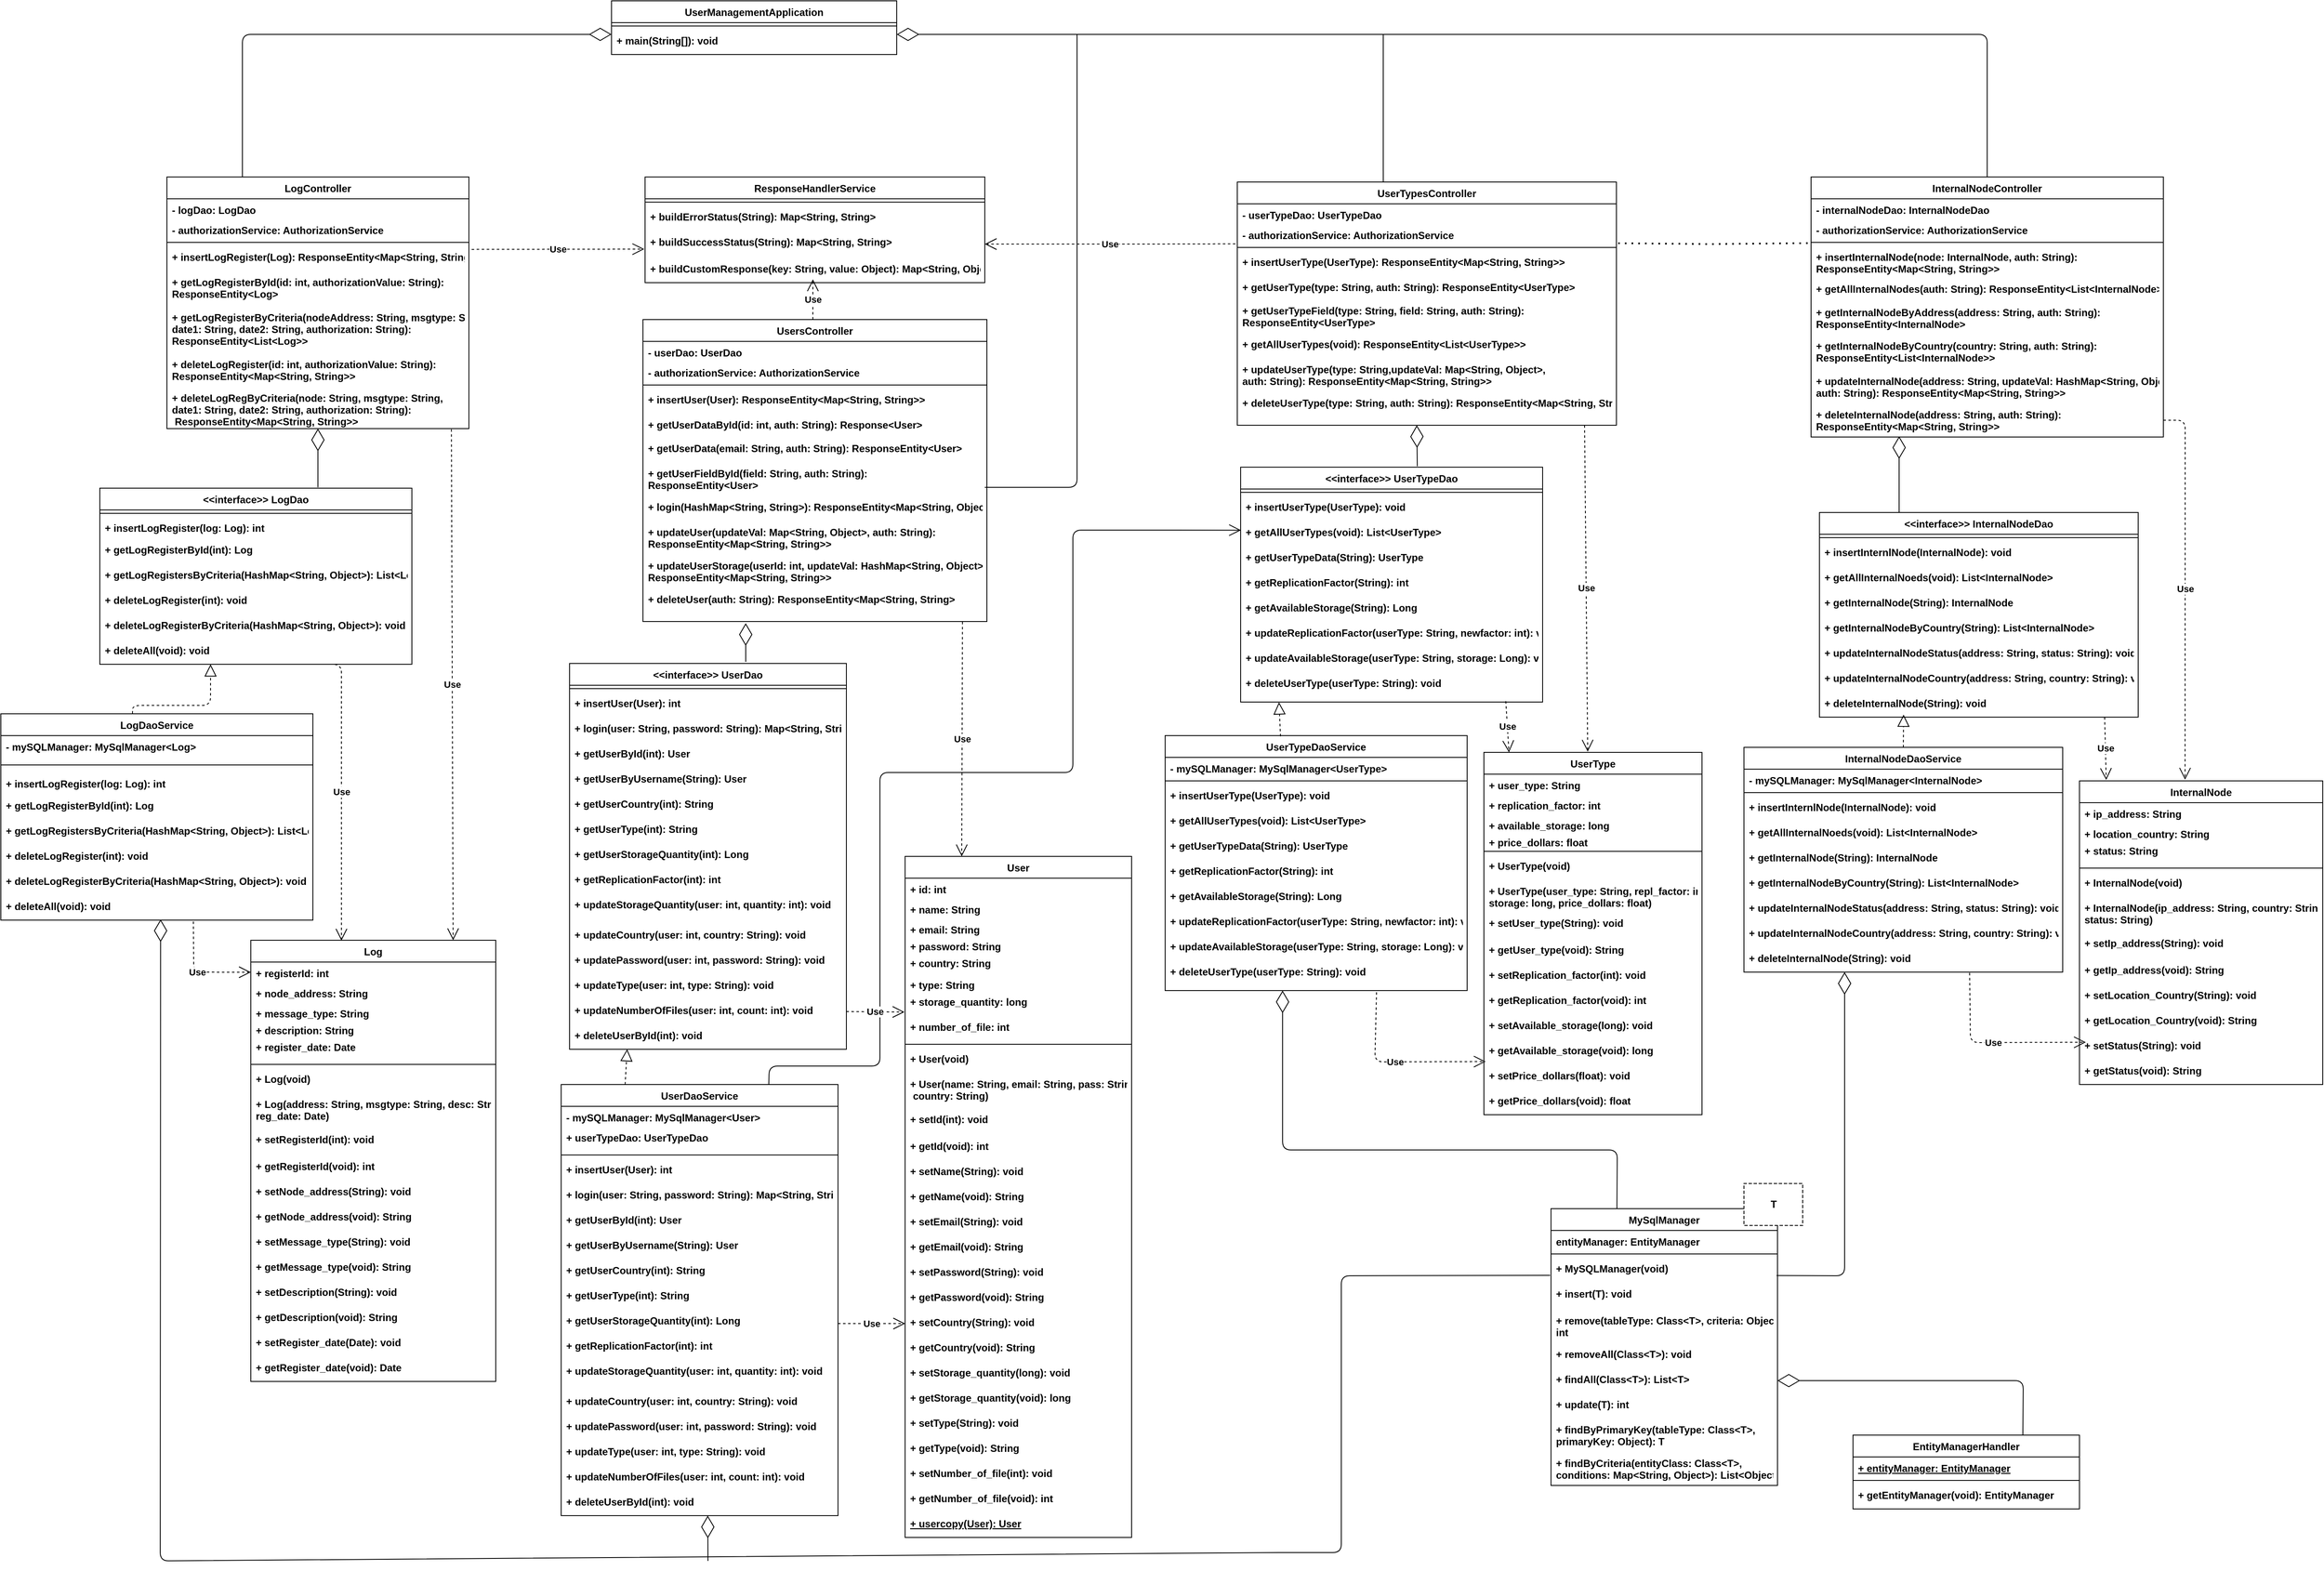 <mxfile version="14.6.13" type="device"><diagram id="C5RBs43oDa-KdzZeNtuy" name="Page-1"><mxGraphModel dx="1901" dy="3249" grid="1" gridSize="10" guides="1" tooltips="1" connect="1" arrows="1" fold="1" page="1" pageScale="1" pageWidth="827" pageHeight="1169" math="0" shadow="0"><root><mxCell id="WIyWlLk6GJQsqaUBKTNV-0"/><mxCell id="WIyWlLk6GJQsqaUBKTNV-1" parent="WIyWlLk6GJQsqaUBKTNV-0"/><mxCell id="LAdZjZObFxrwDexfej0z-794" value="Log" style="swimlane;fontStyle=1;align=center;verticalAlign=top;childLayout=stackLayout;horizontal=1;startSize=26;horizontalStack=0;resizeParent=1;resizeParentMax=0;resizeLast=0;collapsible=1;marginBottom=0;" parent="WIyWlLk6GJQsqaUBKTNV-1" vertex="1"><mxGeometry x="2000" width="292" height="526" as="geometry"><mxRectangle x="100" y="140" width="140" height="26" as="alternateBounds"/></mxGeometry></mxCell><mxCell id="oJhqSNfyxkMhmClDofVl-14" value="+ registerId: int" style="text;strokeColor=none;fillColor=none;align=left;verticalAlign=top;spacingLeft=4;spacingRight=4;overflow=hidden;rotatable=0;points=[[0,0.5],[1,0.5]];portConstraint=eastwest;fontStyle=1" parent="LAdZjZObFxrwDexfej0z-794" vertex="1"><mxGeometry y="26" width="292" height="24" as="geometry"/></mxCell><mxCell id="LAdZjZObFxrwDexfej0z-795" value="+ node_address: String" style="text;strokeColor=none;fillColor=none;align=left;verticalAlign=top;spacingLeft=4;spacingRight=4;overflow=hidden;rotatable=0;points=[[0,0.5],[1,0.5]];portConstraint=eastwest;fontStyle=1" parent="LAdZjZObFxrwDexfej0z-794" vertex="1"><mxGeometry y="50" width="292" height="24" as="geometry"/></mxCell><mxCell id="LAdZjZObFxrwDexfej0z-796" value="+ message_type: String" style="text;strokeColor=none;fillColor=none;align=left;verticalAlign=top;spacingLeft=4;spacingRight=4;overflow=hidden;rotatable=0;points=[[0,0.5],[1,0.5]];portConstraint=eastwest;fontStyle=1" parent="LAdZjZObFxrwDexfej0z-794" vertex="1"><mxGeometry y="74" width="292" height="20" as="geometry"/></mxCell><mxCell id="LAdZjZObFxrwDexfej0z-797" value="+ description: String" style="text;strokeColor=none;fillColor=none;align=left;verticalAlign=top;spacingLeft=4;spacingRight=4;overflow=hidden;rotatable=0;points=[[0,0.5],[1,0.5]];portConstraint=eastwest;fontStyle=1" parent="LAdZjZObFxrwDexfej0z-794" vertex="1"><mxGeometry y="94" width="292" height="20" as="geometry"/></mxCell><mxCell id="oJhqSNfyxkMhmClDofVl-13" value="+ register_date: Date" style="text;strokeColor=none;fillColor=none;align=left;verticalAlign=top;spacingLeft=4;spacingRight=4;overflow=hidden;rotatable=0;points=[[0,0.5],[1,0.5]];portConstraint=eastwest;fontStyle=1" parent="LAdZjZObFxrwDexfej0z-794" vertex="1"><mxGeometry y="114" width="292" height="30" as="geometry"/></mxCell><mxCell id="LAdZjZObFxrwDexfej0z-799" value="" style="line;strokeWidth=1;fillColor=none;align=left;verticalAlign=middle;spacingTop=-1;spacingLeft=3;spacingRight=3;rotatable=0;labelPosition=right;points=[];portConstraint=eastwest;fontStyle=1" parent="LAdZjZObFxrwDexfej0z-794" vertex="1"><mxGeometry y="144" width="292" height="8" as="geometry"/></mxCell><mxCell id="LAdZjZObFxrwDexfej0z-800" value="+ Log(void)" style="text;strokeColor=none;fillColor=none;align=left;verticalAlign=top;spacingLeft=4;spacingRight=4;overflow=hidden;rotatable=0;points=[[0,0.5],[1,0.5]];portConstraint=eastwest;fontStyle=1" parent="LAdZjZObFxrwDexfej0z-794" vertex="1"><mxGeometry y="152" width="292" height="30" as="geometry"/></mxCell><mxCell id="LAdZjZObFxrwDexfej0z-801" value="+ Log(address: String, msgtype: String, desc: String, &#10;reg_date: Date)" style="text;strokeColor=none;fillColor=none;align=left;verticalAlign=top;spacingLeft=4;spacingRight=4;overflow=hidden;rotatable=0;points=[[0,0.5],[1,0.5]];portConstraint=eastwest;fontStyle=1" parent="LAdZjZObFxrwDexfej0z-794" vertex="1"><mxGeometry y="182" width="292" height="42" as="geometry"/></mxCell><mxCell id="LAdZjZObFxrwDexfej0z-802" value="+ setRegisterId(int): void" style="text;strokeColor=none;fillColor=none;align=left;verticalAlign=top;spacingLeft=4;spacingRight=4;overflow=hidden;rotatable=0;points=[[0,0.5],[1,0.5]];portConstraint=eastwest;fontStyle=1" parent="LAdZjZObFxrwDexfej0z-794" vertex="1"><mxGeometry y="224" width="292" height="32" as="geometry"/></mxCell><mxCell id="FLg_i2Z3HDgUIN3LIx1t-113" value="+ getRegisterId(void): int" style="text;strokeColor=none;fillColor=none;align=left;verticalAlign=top;spacingLeft=4;spacingRight=4;overflow=hidden;rotatable=0;points=[[0,0.5],[1,0.5]];portConstraint=eastwest;fontStyle=1" parent="LAdZjZObFxrwDexfej0z-794" vertex="1"><mxGeometry y="256" width="292" height="30" as="geometry"/></mxCell><mxCell id="FLg_i2Z3HDgUIN3LIx1t-114" value="+ setNode_address(String): void" style="text;strokeColor=none;fillColor=none;align=left;verticalAlign=top;spacingLeft=4;spacingRight=4;overflow=hidden;rotatable=0;points=[[0,0.5],[1,0.5]];portConstraint=eastwest;fontStyle=1" parent="LAdZjZObFxrwDexfej0z-794" vertex="1"><mxGeometry y="286" width="292" height="30" as="geometry"/></mxCell><mxCell id="FLg_i2Z3HDgUIN3LIx1t-115" value="+ getNode_address(void): String" style="text;strokeColor=none;fillColor=none;align=left;verticalAlign=top;spacingLeft=4;spacingRight=4;overflow=hidden;rotatable=0;points=[[0,0.5],[1,0.5]];portConstraint=eastwest;fontStyle=1" parent="LAdZjZObFxrwDexfej0z-794" vertex="1"><mxGeometry y="316" width="292" height="30" as="geometry"/></mxCell><mxCell id="FLg_i2Z3HDgUIN3LIx1t-263" value="+ setMessage_type(String): void" style="text;strokeColor=none;fillColor=none;align=left;verticalAlign=top;spacingLeft=4;spacingRight=4;overflow=hidden;rotatable=0;points=[[0,0.5],[1,0.5]];portConstraint=eastwest;fontStyle=1" parent="LAdZjZObFxrwDexfej0z-794" vertex="1"><mxGeometry y="346" width="292" height="30" as="geometry"/></mxCell><mxCell id="FLg_i2Z3HDgUIN3LIx1t-264" value="+ getMessage_type(void): String" style="text;strokeColor=none;fillColor=none;align=left;verticalAlign=top;spacingLeft=4;spacingRight=4;overflow=hidden;rotatable=0;points=[[0,0.5],[1,0.5]];portConstraint=eastwest;fontStyle=1" parent="LAdZjZObFxrwDexfej0z-794" vertex="1"><mxGeometry y="376" width="292" height="30" as="geometry"/></mxCell><mxCell id="oJhqSNfyxkMhmClDofVl-15" value="+ setDescription(String): void" style="text;strokeColor=none;fillColor=none;align=left;verticalAlign=top;spacingLeft=4;spacingRight=4;overflow=hidden;rotatable=0;points=[[0,0.5],[1,0.5]];portConstraint=eastwest;fontStyle=1" parent="LAdZjZObFxrwDexfej0z-794" vertex="1"><mxGeometry y="406" width="292" height="30" as="geometry"/></mxCell><mxCell id="oJhqSNfyxkMhmClDofVl-16" value="+ getDescription(void): String" style="text;strokeColor=none;fillColor=none;align=left;verticalAlign=top;spacingLeft=4;spacingRight=4;overflow=hidden;rotatable=0;points=[[0,0.5],[1,0.5]];portConstraint=eastwest;fontStyle=1" parent="LAdZjZObFxrwDexfej0z-794" vertex="1"><mxGeometry y="436" width="292" height="30" as="geometry"/></mxCell><mxCell id="oJhqSNfyxkMhmClDofVl-17" value="+ setRegister_date(Date): void" style="text;strokeColor=none;fillColor=none;align=left;verticalAlign=top;spacingLeft=4;spacingRight=4;overflow=hidden;rotatable=0;points=[[0,0.5],[1,0.5]];portConstraint=eastwest;fontStyle=1" parent="LAdZjZObFxrwDexfej0z-794" vertex="1"><mxGeometry y="466" width="292" height="30" as="geometry"/></mxCell><mxCell id="oJhqSNfyxkMhmClDofVl-18" value="+ getRegister_date(void): Date" style="text;strokeColor=none;fillColor=none;align=left;verticalAlign=top;spacingLeft=4;spacingRight=4;overflow=hidden;rotatable=0;points=[[0,0.5],[1,0.5]];portConstraint=eastwest;fontStyle=1" parent="LAdZjZObFxrwDexfej0z-794" vertex="1"><mxGeometry y="496" width="292" height="30" as="geometry"/></mxCell><mxCell id="FLg_i2Z3HDgUIN3LIx1t-12" value="UserManagementApplication" style="swimlane;fontStyle=1;align=center;verticalAlign=top;childLayout=stackLayout;horizontal=1;startSize=26;horizontalStack=0;resizeParent=1;resizeParentMax=0;resizeLast=0;collapsible=1;marginBottom=0;" parent="WIyWlLk6GJQsqaUBKTNV-1" vertex="1"><mxGeometry x="2430" y="-1120" width="340" height="64" as="geometry"><mxRectangle x="100" y="140" width="140" height="26" as="alternateBounds"/></mxGeometry></mxCell><mxCell id="FLg_i2Z3HDgUIN3LIx1t-14" value="" style="line;strokeWidth=1;fillColor=none;align=left;verticalAlign=middle;spacingTop=-1;spacingLeft=3;spacingRight=3;rotatable=0;labelPosition=right;points=[];portConstraint=eastwest;fontStyle=1" parent="FLg_i2Z3HDgUIN3LIx1t-12" vertex="1"><mxGeometry y="26" width="340" height="8" as="geometry"/></mxCell><mxCell id="oJhqSNfyxkMhmClDofVl-284" value="" style="endArrow=diamondThin;endFill=0;endSize=24;html=1;exitX=0.5;exitY=0;exitDx=0;exitDy=0;fontStyle=1" parent="FLg_i2Z3HDgUIN3LIx1t-12" source="oJhqSNfyxkMhmClDofVl-269" edge="1"><mxGeometry width="160" relative="1" as="geometry"><mxPoint x="180" y="40" as="sourcePoint"/><mxPoint x="340" y="40" as="targetPoint"/><Array as="points"><mxPoint x="1640" y="40"/></Array></mxGeometry></mxCell><mxCell id="FLg_i2Z3HDgUIN3LIx1t-15" value="+ main(String[]): void" style="text;strokeColor=none;fillColor=none;align=left;verticalAlign=top;spacingLeft=4;spacingRight=4;overflow=hidden;rotatable=0;points=[[0,0.5],[1,0.5]];portConstraint=eastwest;fontStyle=1" parent="FLg_i2Z3HDgUIN3LIx1t-12" vertex="1"><mxGeometry y="34" width="340" height="30" as="geometry"/></mxCell><mxCell id="FLg_i2Z3HDgUIN3LIx1t-20" value="ResponseHandlerService" style="swimlane;fontStyle=1;align=center;verticalAlign=top;childLayout=stackLayout;horizontal=1;startSize=26;horizontalStack=0;resizeParent=1;resizeParentMax=0;resizeLast=0;collapsible=1;marginBottom=0;" parent="WIyWlLk6GJQsqaUBKTNV-1" vertex="1"><mxGeometry x="2470" y="-910" width="405" height="126" as="geometry"><mxRectangle x="100" y="140" width="140" height="26" as="alternateBounds"/></mxGeometry></mxCell><mxCell id="FLg_i2Z3HDgUIN3LIx1t-22" value="" style="line;strokeWidth=1;fillColor=none;align=left;verticalAlign=middle;spacingTop=-1;spacingLeft=3;spacingRight=3;rotatable=0;labelPosition=right;points=[];portConstraint=eastwest;fontStyle=1" parent="FLg_i2Z3HDgUIN3LIx1t-20" vertex="1"><mxGeometry y="26" width="405" height="8" as="geometry"/></mxCell><mxCell id="FLg_i2Z3HDgUIN3LIx1t-23" value="+ buildErrorStatus(String): Map&lt;String, String&gt;" style="text;strokeColor=none;fillColor=none;align=left;verticalAlign=top;spacingLeft=4;spacingRight=4;overflow=hidden;rotatable=0;points=[[0,0.5],[1,0.5]];portConstraint=eastwest;fontStyle=1" parent="FLg_i2Z3HDgUIN3LIx1t-20" vertex="1"><mxGeometry y="34" width="405" height="30" as="geometry"/></mxCell><mxCell id="FLg_i2Z3HDgUIN3LIx1t-24" value="+ buildSuccessStatus(String): Map&lt;String, String&gt;" style="text;strokeColor=none;fillColor=none;align=left;verticalAlign=top;spacingLeft=4;spacingRight=4;overflow=hidden;rotatable=0;points=[[0,0.5],[1,0.5]];portConstraint=eastwest;fontStyle=1" parent="FLg_i2Z3HDgUIN3LIx1t-20" vertex="1"><mxGeometry y="64" width="405" height="32" as="geometry"/></mxCell><mxCell id="FLg_i2Z3HDgUIN3LIx1t-25" value="+ buildCustomResponse(key: String, value: Object): Map&lt;String, Object&gt;" style="text;strokeColor=none;fillColor=none;align=left;verticalAlign=top;spacingLeft=4;spacingRight=4;overflow=hidden;rotatable=0;points=[[0,0.5],[1,0.5]];portConstraint=eastwest;fontStyle=1" parent="FLg_i2Z3HDgUIN3LIx1t-20" vertex="1"><mxGeometry y="96" width="405" height="30" as="geometry"/></mxCell><mxCell id="FLg_i2Z3HDgUIN3LIx1t-100" value="&lt;&lt;interface&gt;&gt; UserDao" style="swimlane;fontStyle=1;align=center;verticalAlign=top;childLayout=stackLayout;horizontal=1;startSize=26;horizontalStack=0;resizeParent=1;resizeParentMax=0;resizeLast=0;collapsible=1;marginBottom=0;" parent="WIyWlLk6GJQsqaUBKTNV-1" vertex="1"><mxGeometry x="2380" y="-330" width="330" height="460" as="geometry"><mxRectangle x="100" y="140" width="140" height="26" as="alternateBounds"/></mxGeometry></mxCell><mxCell id="FLg_i2Z3HDgUIN3LIx1t-102" value="" style="line;strokeWidth=1;fillColor=none;align=left;verticalAlign=middle;spacingTop=-1;spacingLeft=3;spacingRight=3;rotatable=0;labelPosition=right;points=[];portConstraint=eastwest;fontStyle=1" parent="FLg_i2Z3HDgUIN3LIx1t-100" vertex="1"><mxGeometry y="26" width="330" height="8" as="geometry"/></mxCell><mxCell id="FLg_i2Z3HDgUIN3LIx1t-103" value="+ insertUser(User): int" style="text;strokeColor=none;fillColor=none;align=left;verticalAlign=top;spacingLeft=4;spacingRight=4;overflow=hidden;rotatable=0;points=[[0,0.5],[1,0.5]];portConstraint=eastwest;fontStyle=1" parent="FLg_i2Z3HDgUIN3LIx1t-100" vertex="1"><mxGeometry y="34" width="330" height="30" as="geometry"/></mxCell><mxCell id="FLg_i2Z3HDgUIN3LIx1t-104" value="+ login(user: String, password: String): Map&lt;String, String&gt;" style="text;strokeColor=none;fillColor=none;align=left;verticalAlign=top;spacingLeft=4;spacingRight=4;overflow=hidden;rotatable=0;points=[[0,0.5],[1,0.5]];portConstraint=eastwest;fontStyle=1" parent="FLg_i2Z3HDgUIN3LIx1t-100" vertex="1"><mxGeometry y="64" width="330" height="30" as="geometry"/></mxCell><mxCell id="FLg_i2Z3HDgUIN3LIx1t-105" value="+ getUserById(int): User" style="text;strokeColor=none;fillColor=none;align=left;verticalAlign=top;spacingLeft=4;spacingRight=4;overflow=hidden;rotatable=0;points=[[0,0.5],[1,0.5]];portConstraint=eastwest;fontStyle=1" parent="FLg_i2Z3HDgUIN3LIx1t-100" vertex="1"><mxGeometry y="94" width="330" height="30" as="geometry"/></mxCell><mxCell id="FLg_i2Z3HDgUIN3LIx1t-107" value="+ getUserByUsername(String): User" style="text;strokeColor=none;fillColor=none;align=left;verticalAlign=top;spacingLeft=4;spacingRight=4;overflow=hidden;rotatable=0;points=[[0,0.5],[1,0.5]];portConstraint=eastwest;fontStyle=1" parent="FLg_i2Z3HDgUIN3LIx1t-100" vertex="1"><mxGeometry y="124" width="330" height="30" as="geometry"/></mxCell><mxCell id="FLg_i2Z3HDgUIN3LIx1t-108" value="+ getUserCountry(int): String" style="text;strokeColor=none;fillColor=none;align=left;verticalAlign=top;spacingLeft=4;spacingRight=4;overflow=hidden;rotatable=0;points=[[0,0.5],[1,0.5]];portConstraint=eastwest;fontStyle=1" parent="FLg_i2Z3HDgUIN3LIx1t-100" vertex="1"><mxGeometry y="154" width="330" height="30" as="geometry"/></mxCell><mxCell id="FLg_i2Z3HDgUIN3LIx1t-109" value="+ getUserType(int): String" style="text;strokeColor=none;fillColor=none;align=left;verticalAlign=top;spacingLeft=4;spacingRight=4;overflow=hidden;rotatable=0;points=[[0,0.5],[1,0.5]];portConstraint=eastwest;fontStyle=1" parent="FLg_i2Z3HDgUIN3LIx1t-100" vertex="1"><mxGeometry y="184" width="330" height="30" as="geometry"/></mxCell><mxCell id="FLg_i2Z3HDgUIN3LIx1t-110" value="+ getUserStorageQuantity(int): Long" style="text;strokeColor=none;fillColor=none;align=left;verticalAlign=top;spacingLeft=4;spacingRight=4;overflow=hidden;rotatable=0;points=[[0,0.5],[1,0.5]];portConstraint=eastwest;fontStyle=1" parent="FLg_i2Z3HDgUIN3LIx1t-100" vertex="1"><mxGeometry y="214" width="330" height="30" as="geometry"/></mxCell><mxCell id="FLg_i2Z3HDgUIN3LIx1t-111" value="+ getReplicationFactor(int): int" style="text;strokeColor=none;fillColor=none;align=left;verticalAlign=top;spacingLeft=4;spacingRight=4;overflow=hidden;rotatable=0;points=[[0,0.5],[1,0.5]];portConstraint=eastwest;fontStyle=1" parent="FLg_i2Z3HDgUIN3LIx1t-100" vertex="1"><mxGeometry y="244" width="330" height="30" as="geometry"/></mxCell><mxCell id="FLg_i2Z3HDgUIN3LIx1t-112" value="+ updateStorageQuantity(user: int, quantity: int): void" style="text;strokeColor=none;fillColor=none;align=left;verticalAlign=top;spacingLeft=4;spacingRight=4;overflow=hidden;rotatable=0;points=[[0,0.5],[1,0.5]];portConstraint=eastwest;fontStyle=1" parent="FLg_i2Z3HDgUIN3LIx1t-100" vertex="1"><mxGeometry y="274" width="330" height="36" as="geometry"/></mxCell><mxCell id="FLg_i2Z3HDgUIN3LIx1t-171" value="+ updateCountry(user: int, country: String): void" style="text;strokeColor=none;fillColor=none;align=left;verticalAlign=top;spacingLeft=4;spacingRight=4;overflow=hidden;rotatable=0;points=[[0,0.5],[1,0.5]];portConstraint=eastwest;fontStyle=1" parent="FLg_i2Z3HDgUIN3LIx1t-100" vertex="1"><mxGeometry y="310" width="330" height="30" as="geometry"/></mxCell><mxCell id="FLg_i2Z3HDgUIN3LIx1t-172" value="+ updatePassword(user: int, password: String): void" style="text;strokeColor=none;fillColor=none;align=left;verticalAlign=top;spacingLeft=4;spacingRight=4;overflow=hidden;rotatable=0;points=[[0,0.5],[1,0.5]];portConstraint=eastwest;fontStyle=1" parent="FLg_i2Z3HDgUIN3LIx1t-100" vertex="1"><mxGeometry y="340" width="330" height="30" as="geometry"/></mxCell><mxCell id="FLg_i2Z3HDgUIN3LIx1t-173" value="+ updateType(user: int, type: String): void" style="text;strokeColor=none;fillColor=none;align=left;verticalAlign=top;spacingLeft=4;spacingRight=4;overflow=hidden;rotatable=0;points=[[0,0.5],[1,0.5]];portConstraint=eastwest;fontStyle=1" parent="FLg_i2Z3HDgUIN3LIx1t-100" vertex="1"><mxGeometry y="370" width="330" height="30" as="geometry"/></mxCell><mxCell id="FLg_i2Z3HDgUIN3LIx1t-174" value="+ updateNumberOfFiles(user: int, count: int): void" style="text;strokeColor=none;fillColor=none;align=left;verticalAlign=top;spacingLeft=4;spacingRight=4;overflow=hidden;rotatable=0;points=[[0,0.5],[1,0.5]];portConstraint=eastwest;fontStyle=1" parent="FLg_i2Z3HDgUIN3LIx1t-100" vertex="1"><mxGeometry y="400" width="330" height="30" as="geometry"/></mxCell><mxCell id="FLg_i2Z3HDgUIN3LIx1t-175" value="+ deleteUserById(int): void" style="text;strokeColor=none;fillColor=none;align=left;verticalAlign=top;spacingLeft=4;spacingRight=4;overflow=hidden;rotatable=0;points=[[0,0.5],[1,0.5]];portConstraint=eastwest;fontStyle=1" parent="FLg_i2Z3HDgUIN3LIx1t-100" vertex="1"><mxGeometry y="430" width="330" height="30" as="geometry"/></mxCell><mxCell id="FLg_i2Z3HDgUIN3LIx1t-137" value="&lt;&lt;interface&gt;&gt; LogDao" style="swimlane;fontStyle=1;align=center;verticalAlign=top;childLayout=stackLayout;horizontal=1;startSize=26;horizontalStack=0;resizeParent=1;resizeParentMax=0;resizeLast=0;collapsible=1;marginBottom=0;" parent="WIyWlLk6GJQsqaUBKTNV-1" vertex="1"><mxGeometry x="1820" y="-539" width="372" height="210" as="geometry"><mxRectangle x="100" y="140" width="140" height="26" as="alternateBounds"/></mxGeometry></mxCell><mxCell id="FLg_i2Z3HDgUIN3LIx1t-139" value="" style="line;strokeWidth=1;fillColor=none;align=left;verticalAlign=middle;spacingTop=-1;spacingLeft=3;spacingRight=3;rotatable=0;labelPosition=right;points=[];portConstraint=eastwest;fontStyle=1" parent="FLg_i2Z3HDgUIN3LIx1t-137" vertex="1"><mxGeometry y="26" width="372" height="8" as="geometry"/></mxCell><mxCell id="FLg_i2Z3HDgUIN3LIx1t-140" value="+ insertLogRegister(log: Log): int" style="text;strokeColor=none;fillColor=none;align=left;verticalAlign=top;spacingLeft=4;spacingRight=4;overflow=hidden;rotatable=0;points=[[0,0.5],[1,0.5]];portConstraint=eastwest;fontStyle=1" parent="FLg_i2Z3HDgUIN3LIx1t-137" vertex="1"><mxGeometry y="34" width="372" height="26" as="geometry"/></mxCell><mxCell id="FLg_i2Z3HDgUIN3LIx1t-141" value="+ getLogRegisterById(int): Log" style="text;strokeColor=none;fillColor=none;align=left;verticalAlign=top;spacingLeft=4;spacingRight=4;overflow=hidden;rotatable=0;points=[[0,0.5],[1,0.5]];portConstraint=eastwest;fontStyle=1" parent="FLg_i2Z3HDgUIN3LIx1t-137" vertex="1"><mxGeometry y="60" width="372" height="30" as="geometry"/></mxCell><mxCell id="FLg_i2Z3HDgUIN3LIx1t-142" value="+ getLogRegistersByCriteria(HashMap&lt;String, Object&gt;): List&lt;Log&gt;" style="text;strokeColor=none;fillColor=none;align=left;verticalAlign=top;spacingLeft=4;spacingRight=4;overflow=hidden;rotatable=0;points=[[0,0.5],[1,0.5]];portConstraint=eastwest;fontStyle=1" parent="FLg_i2Z3HDgUIN3LIx1t-137" vertex="1"><mxGeometry y="90" width="372" height="30" as="geometry"/></mxCell><mxCell id="FLg_i2Z3HDgUIN3LIx1t-144" value="+ deleteLogRegister(int): void" style="text;strokeColor=none;fillColor=none;align=left;verticalAlign=top;spacingLeft=4;spacingRight=4;overflow=hidden;rotatable=0;points=[[0,0.5],[1,0.5]];portConstraint=eastwest;fontStyle=1" parent="FLg_i2Z3HDgUIN3LIx1t-137" vertex="1"><mxGeometry y="120" width="372" height="30" as="geometry"/></mxCell><mxCell id="FLg_i2Z3HDgUIN3LIx1t-145" value="+ deleteLogRegisterByCriteria(HashMap&lt;String, Object&gt;): void" style="text;strokeColor=none;fillColor=none;align=left;verticalAlign=top;spacingLeft=4;spacingRight=4;overflow=hidden;rotatable=0;points=[[0,0.5],[1,0.5]];portConstraint=eastwest;fontStyle=1" parent="FLg_i2Z3HDgUIN3LIx1t-137" vertex="1"><mxGeometry y="150" width="372" height="30" as="geometry"/></mxCell><mxCell id="FLg_i2Z3HDgUIN3LIx1t-146" value="+ deleteAll(void): void" style="text;strokeColor=none;fillColor=none;align=left;verticalAlign=top;spacingLeft=4;spacingRight=4;overflow=hidden;rotatable=0;points=[[0,0.5],[1,0.5]];portConstraint=eastwest;fontStyle=1" parent="FLg_i2Z3HDgUIN3LIx1t-137" vertex="1"><mxGeometry y="180" width="372" height="30" as="geometry"/></mxCell><mxCell id="oJhqSNfyxkMhmClDofVl-82" value="Use" style="endArrow=open;endSize=12;dashed=1;html=1;fontStyle=1;entryX=0.37;entryY=0.001;entryDx=0;entryDy=0;entryPerimeter=0;" parent="FLg_i2Z3HDgUIN3LIx1t-137" target="LAdZjZObFxrwDexfej0z-794" edge="1"><mxGeometry width="160" relative="1" as="geometry"><mxPoint x="262" y="210" as="sourcePoint"/><mxPoint x="216" y="539" as="targetPoint"/><Array as="points"><mxPoint x="288" y="210"/></Array></mxGeometry></mxCell><mxCell id="FLg_i2Z3HDgUIN3LIx1t-176" value="&lt;&lt;interface&gt;&gt; UserTypeDao" style="swimlane;fontStyle=1;align=center;verticalAlign=top;childLayout=stackLayout;horizontal=1;startSize=26;horizontalStack=0;resizeParent=1;resizeParentMax=0;resizeLast=0;collapsible=1;marginBottom=0;" parent="WIyWlLk6GJQsqaUBKTNV-1" vertex="1"><mxGeometry x="3180" y="-564" width="360" height="280" as="geometry"><mxRectangle x="100" y="140" width="140" height="26" as="alternateBounds"/></mxGeometry></mxCell><mxCell id="FLg_i2Z3HDgUIN3LIx1t-177" value="" style="line;strokeWidth=1;fillColor=none;align=left;verticalAlign=middle;spacingTop=-1;spacingLeft=3;spacingRight=3;rotatable=0;labelPosition=right;points=[];portConstraint=eastwest;fontStyle=1" parent="FLg_i2Z3HDgUIN3LIx1t-176" vertex="1"><mxGeometry y="26" width="360" height="8" as="geometry"/></mxCell><mxCell id="FLg_i2Z3HDgUIN3LIx1t-178" value="+ insertUserType(UserType): void" style="text;strokeColor=none;fillColor=none;align=left;verticalAlign=top;spacingLeft=4;spacingRight=4;overflow=hidden;rotatable=0;points=[[0,0.5],[1,0.5]];portConstraint=eastwest;fontStyle=1" parent="FLg_i2Z3HDgUIN3LIx1t-176" vertex="1"><mxGeometry y="34" width="360" height="30" as="geometry"/></mxCell><mxCell id="FLg_i2Z3HDgUIN3LIx1t-180" value="+ getAllUserTypes(void): List&lt;UserType&gt;" style="text;strokeColor=none;fillColor=none;align=left;verticalAlign=top;spacingLeft=4;spacingRight=4;overflow=hidden;rotatable=0;points=[[0,0.5],[1,0.5]];portConstraint=eastwest;fontStyle=1" parent="FLg_i2Z3HDgUIN3LIx1t-176" vertex="1"><mxGeometry y="64" width="360" height="30" as="geometry"/></mxCell><mxCell id="FLg_i2Z3HDgUIN3LIx1t-181" value="+ getUserTypeData(String): UserType" style="text;strokeColor=none;fillColor=none;align=left;verticalAlign=top;spacingLeft=4;spacingRight=4;overflow=hidden;rotatable=0;points=[[0,0.5],[1,0.5]];portConstraint=eastwest;fontStyle=1" parent="FLg_i2Z3HDgUIN3LIx1t-176" vertex="1"><mxGeometry y="94" width="360" height="30" as="geometry"/></mxCell><mxCell id="FLg_i2Z3HDgUIN3LIx1t-182" value="+ getReplicationFactor(String): int" style="text;strokeColor=none;fillColor=none;align=left;verticalAlign=top;spacingLeft=4;spacingRight=4;overflow=hidden;rotatable=0;points=[[0,0.5],[1,0.5]];portConstraint=eastwest;fontStyle=1" parent="FLg_i2Z3HDgUIN3LIx1t-176" vertex="1"><mxGeometry y="124" width="360" height="30" as="geometry"/></mxCell><mxCell id="FLg_i2Z3HDgUIN3LIx1t-183" value="+ getAvailableStorage(String): Long" style="text;strokeColor=none;fillColor=none;align=left;verticalAlign=top;spacingLeft=4;spacingRight=4;overflow=hidden;rotatable=0;points=[[0,0.5],[1,0.5]];portConstraint=eastwest;fontStyle=1" parent="FLg_i2Z3HDgUIN3LIx1t-176" vertex="1"><mxGeometry y="154" width="360" height="30" as="geometry"/></mxCell><mxCell id="FLg_i2Z3HDgUIN3LIx1t-184" value="+ updateReplicationFactor(userType: String, newfactor: int): void" style="text;strokeColor=none;fillColor=none;align=left;verticalAlign=top;spacingLeft=4;spacingRight=4;overflow=hidden;rotatable=0;points=[[0,0.5],[1,0.5]];portConstraint=eastwest;fontStyle=1" parent="FLg_i2Z3HDgUIN3LIx1t-176" vertex="1"><mxGeometry y="184" width="360" height="30" as="geometry"/></mxCell><mxCell id="FLg_i2Z3HDgUIN3LIx1t-185" value="+ updateAvailableStorage(userType: String, storage: Long): void" style="text;strokeColor=none;fillColor=none;align=left;verticalAlign=top;spacingLeft=4;spacingRight=4;overflow=hidden;rotatable=0;points=[[0,0.5],[1,0.5]];portConstraint=eastwest;fontStyle=1" parent="FLg_i2Z3HDgUIN3LIx1t-176" vertex="1"><mxGeometry y="214" width="360" height="30" as="geometry"/></mxCell><mxCell id="FLg_i2Z3HDgUIN3LIx1t-186" value="+ deleteUserType(userType: String): void" style="text;strokeColor=none;fillColor=none;align=left;verticalAlign=top;spacingLeft=4;spacingRight=4;overflow=hidden;rotatable=0;points=[[0,0.5],[1,0.5]];portConstraint=eastwest;fontStyle=1" parent="FLg_i2Z3HDgUIN3LIx1t-176" vertex="1"><mxGeometry y="244" width="360" height="36" as="geometry"/></mxCell><mxCell id="FLg_i2Z3HDgUIN3LIx1t-192" value="&lt;&lt;interface&gt;&gt; InternalNodeDao" style="swimlane;fontStyle=1;align=center;verticalAlign=top;childLayout=stackLayout;horizontal=1;startSize=26;horizontalStack=0;resizeParent=1;resizeParentMax=0;resizeLast=0;collapsible=1;marginBottom=0;" parent="WIyWlLk6GJQsqaUBKTNV-1" vertex="1"><mxGeometry x="3870" y="-510" width="380" height="244" as="geometry"><mxRectangle x="100" y="140" width="140" height="26" as="alternateBounds"/></mxGeometry></mxCell><mxCell id="FLg_i2Z3HDgUIN3LIx1t-193" value="" style="line;strokeWidth=1;fillColor=none;align=left;verticalAlign=middle;spacingTop=-1;spacingLeft=3;spacingRight=3;rotatable=0;labelPosition=right;points=[];portConstraint=eastwest;fontStyle=1" parent="FLg_i2Z3HDgUIN3LIx1t-192" vertex="1"><mxGeometry y="26" width="380" height="8" as="geometry"/></mxCell><mxCell id="FLg_i2Z3HDgUIN3LIx1t-194" value="+ insertInternlNode(InternalNode): void" style="text;strokeColor=none;fillColor=none;align=left;verticalAlign=top;spacingLeft=4;spacingRight=4;overflow=hidden;rotatable=0;points=[[0,0.5],[1,0.5]];portConstraint=eastwest;fontStyle=1" parent="FLg_i2Z3HDgUIN3LIx1t-192" vertex="1"><mxGeometry y="34" width="380" height="30" as="geometry"/></mxCell><mxCell id="FLg_i2Z3HDgUIN3LIx1t-195" value="+ getAllInternalNoeds(void): List&lt;InternalNode&gt;" style="text;strokeColor=none;fillColor=none;align=left;verticalAlign=top;spacingLeft=4;spacingRight=4;overflow=hidden;rotatable=0;points=[[0,0.5],[1,0.5]];portConstraint=eastwest;fontStyle=1" parent="FLg_i2Z3HDgUIN3LIx1t-192" vertex="1"><mxGeometry y="64" width="380" height="30" as="geometry"/></mxCell><mxCell id="FLg_i2Z3HDgUIN3LIx1t-196" value="+ getInternalNode(String): InternalNode" style="text;strokeColor=none;fillColor=none;align=left;verticalAlign=top;spacingLeft=4;spacingRight=4;overflow=hidden;rotatable=0;points=[[0,0.5],[1,0.5]];portConstraint=eastwest;fontStyle=1" parent="FLg_i2Z3HDgUIN3LIx1t-192" vertex="1"><mxGeometry y="94" width="380" height="30" as="geometry"/></mxCell><mxCell id="FLg_i2Z3HDgUIN3LIx1t-197" value="+ getInternalNodeByCountry(String): List&lt;InternalNode&gt;" style="text;strokeColor=none;fillColor=none;align=left;verticalAlign=top;spacingLeft=4;spacingRight=4;overflow=hidden;rotatable=0;points=[[0,0.5],[1,0.5]];portConstraint=eastwest;fontStyle=1" parent="FLg_i2Z3HDgUIN3LIx1t-192" vertex="1"><mxGeometry y="124" width="380" height="30" as="geometry"/></mxCell><mxCell id="FLg_i2Z3HDgUIN3LIx1t-198" value="+ updateInternalNodeStatus(address: String, status: String): void" style="text;strokeColor=none;fillColor=none;align=left;verticalAlign=top;spacingLeft=4;spacingRight=4;overflow=hidden;rotatable=0;points=[[0,0.5],[1,0.5]];portConstraint=eastwest;fontStyle=1" parent="FLg_i2Z3HDgUIN3LIx1t-192" vertex="1"><mxGeometry y="154" width="380" height="30" as="geometry"/></mxCell><mxCell id="FLg_i2Z3HDgUIN3LIx1t-200" value="+ updateInternalNodeCountry(address: String, country: String): void" style="text;strokeColor=none;fillColor=none;align=left;verticalAlign=top;spacingLeft=4;spacingRight=4;overflow=hidden;rotatable=0;points=[[0,0.5],[1,0.5]];portConstraint=eastwest;fontStyle=1" parent="FLg_i2Z3HDgUIN3LIx1t-192" vertex="1"><mxGeometry y="184" width="380" height="30" as="geometry"/></mxCell><mxCell id="FLg_i2Z3HDgUIN3LIx1t-201" value="+ deleteInternalNode(String): void" style="text;strokeColor=none;fillColor=none;align=left;verticalAlign=top;spacingLeft=4;spacingRight=4;overflow=hidden;rotatable=0;points=[[0,0.5],[1,0.5]];portConstraint=eastwest;fontStyle=1" parent="FLg_i2Z3HDgUIN3LIx1t-192" vertex="1"><mxGeometry y="214" width="380" height="30" as="geometry"/></mxCell><mxCell id="FLg_i2Z3HDgUIN3LIx1t-208" value="LogDaoService" style="swimlane;fontStyle=1;align=center;verticalAlign=top;childLayout=stackLayout;horizontal=1;startSize=26;horizontalStack=0;resizeParent=1;resizeParentMax=0;resizeLast=0;collapsible=1;marginBottom=0;" parent="WIyWlLk6GJQsqaUBKTNV-1" vertex="1"><mxGeometry x="1702" y="-270" width="372" height="246" as="geometry"><mxRectangle x="100" y="140" width="140" height="26" as="alternateBounds"/></mxGeometry></mxCell><mxCell id="FLg_i2Z3HDgUIN3LIx1t-217" value="- mySQLManager: MySqlManager&lt;Log&gt;" style="text;strokeColor=none;fillColor=none;align=left;verticalAlign=top;spacingLeft=4;spacingRight=4;overflow=hidden;rotatable=0;points=[[0,0.5],[1,0.5]];portConstraint=eastwest;fontStyle=1" parent="FLg_i2Z3HDgUIN3LIx1t-208" vertex="1"><mxGeometry y="26" width="372" height="26" as="geometry"/></mxCell><mxCell id="FLg_i2Z3HDgUIN3LIx1t-209" value="" style="line;strokeWidth=1;fillColor=none;align=left;verticalAlign=middle;spacingTop=-1;spacingLeft=3;spacingRight=3;rotatable=0;labelPosition=right;points=[];portConstraint=eastwest;fontStyle=1" parent="FLg_i2Z3HDgUIN3LIx1t-208" vertex="1"><mxGeometry y="52" width="372" height="18" as="geometry"/></mxCell><mxCell id="FLg_i2Z3HDgUIN3LIx1t-210" value="+ insertLogRegister(log: Log): int" style="text;strokeColor=none;fillColor=none;align=left;verticalAlign=top;spacingLeft=4;spacingRight=4;overflow=hidden;rotatable=0;points=[[0,0.5],[1,0.5]];portConstraint=eastwest;fontStyle=1" parent="FLg_i2Z3HDgUIN3LIx1t-208" vertex="1"><mxGeometry y="70" width="372" height="26" as="geometry"/></mxCell><mxCell id="FLg_i2Z3HDgUIN3LIx1t-211" value="+ getLogRegisterById(int): Log" style="text;strokeColor=none;fillColor=none;align=left;verticalAlign=top;spacingLeft=4;spacingRight=4;overflow=hidden;rotatable=0;points=[[0,0.5],[1,0.5]];portConstraint=eastwest;fontStyle=1" parent="FLg_i2Z3HDgUIN3LIx1t-208" vertex="1"><mxGeometry y="96" width="372" height="30" as="geometry"/></mxCell><mxCell id="FLg_i2Z3HDgUIN3LIx1t-212" value="+ getLogRegistersByCriteria(HashMap&lt;String, Object&gt;): List&lt;Log&gt;" style="text;strokeColor=none;fillColor=none;align=left;verticalAlign=top;spacingLeft=4;spacingRight=4;overflow=hidden;rotatable=0;points=[[0,0.5],[1,0.5]];portConstraint=eastwest;fontStyle=1" parent="FLg_i2Z3HDgUIN3LIx1t-208" vertex="1"><mxGeometry y="126" width="372" height="30" as="geometry"/></mxCell><mxCell id="FLg_i2Z3HDgUIN3LIx1t-213" value="+ deleteLogRegister(int): void" style="text;strokeColor=none;fillColor=none;align=left;verticalAlign=top;spacingLeft=4;spacingRight=4;overflow=hidden;rotatable=0;points=[[0,0.5],[1,0.5]];portConstraint=eastwest;fontStyle=1" parent="FLg_i2Z3HDgUIN3LIx1t-208" vertex="1"><mxGeometry y="156" width="372" height="30" as="geometry"/></mxCell><mxCell id="FLg_i2Z3HDgUIN3LIx1t-214" value="+ deleteLogRegisterByCriteria(HashMap&lt;String, Object&gt;): void" style="text;strokeColor=none;fillColor=none;align=left;verticalAlign=top;spacingLeft=4;spacingRight=4;overflow=hidden;rotatable=0;points=[[0,0.5],[1,0.5]];portConstraint=eastwest;fontStyle=1" parent="FLg_i2Z3HDgUIN3LIx1t-208" vertex="1"><mxGeometry y="186" width="372" height="30" as="geometry"/></mxCell><mxCell id="FLg_i2Z3HDgUIN3LIx1t-215" value="+ deleteAll(void): void" style="text;strokeColor=none;fillColor=none;align=left;verticalAlign=top;spacingLeft=4;spacingRight=4;overflow=hidden;rotatable=0;points=[[0,0.5],[1,0.5]];portConstraint=eastwest;fontStyle=1" parent="FLg_i2Z3HDgUIN3LIx1t-208" vertex="1"><mxGeometry y="216" width="372" height="30" as="geometry"/></mxCell><mxCell id="FLg_i2Z3HDgUIN3LIx1t-218" value="" style="endArrow=block;dashed=1;endFill=0;endSize=12;html=1;exitX=0.422;exitY=-0.001;exitDx=0;exitDy=0;exitPerimeter=0;fontStyle=1" parent="WIyWlLk6GJQsqaUBKTNV-1" source="FLg_i2Z3HDgUIN3LIx1t-208" edge="1"><mxGeometry width="160" relative="1" as="geometry"><mxPoint x="2050" y="-180" as="sourcePoint"/><mxPoint x="1952" y="-329" as="targetPoint"/><Array as="points"><mxPoint x="1859" y="-280"/><mxPoint x="1952" y="-280"/></Array></mxGeometry></mxCell><mxCell id="FLg_i2Z3HDgUIN3LIx1t-219" value="UserDaoService" style="swimlane;fontStyle=1;align=center;verticalAlign=top;childLayout=stackLayout;horizontal=1;startSize=26;horizontalStack=0;resizeParent=1;resizeParentMax=0;resizeLast=0;collapsible=1;marginBottom=0;" parent="WIyWlLk6GJQsqaUBKTNV-1" vertex="1"><mxGeometry x="2370" y="172" width="330" height="514" as="geometry"><mxRectangle x="100" y="140" width="140" height="26" as="alternateBounds"/></mxGeometry></mxCell><mxCell id="FLg_i2Z3HDgUIN3LIx1t-235" value="- mySQLManager: MySqlManager&lt;User&gt;" style="text;strokeColor=none;fillColor=none;align=left;verticalAlign=top;spacingLeft=4;spacingRight=4;overflow=hidden;rotatable=0;points=[[0,0.5],[1,0.5]];portConstraint=eastwest;fontStyle=1" parent="FLg_i2Z3HDgUIN3LIx1t-219" vertex="1"><mxGeometry y="26" width="330" height="24" as="geometry"/></mxCell><mxCell id="FLg_i2Z3HDgUIN3LIx1t-236" value="+ userTypeDao: UserTypeDao" style="text;strokeColor=none;fillColor=none;align=left;verticalAlign=top;spacingLeft=4;spacingRight=4;overflow=hidden;rotatable=0;points=[[0,0.5],[1,0.5]];portConstraint=eastwest;fontStyle=1" parent="FLg_i2Z3HDgUIN3LIx1t-219" vertex="1"><mxGeometry y="50" width="330" height="30" as="geometry"/></mxCell><mxCell id="FLg_i2Z3HDgUIN3LIx1t-220" value="" style="line;strokeWidth=1;fillColor=none;align=left;verticalAlign=middle;spacingTop=-1;spacingLeft=3;spacingRight=3;rotatable=0;labelPosition=right;points=[];portConstraint=eastwest;fontStyle=1" parent="FLg_i2Z3HDgUIN3LIx1t-219" vertex="1"><mxGeometry y="80" width="330" height="8" as="geometry"/></mxCell><mxCell id="FLg_i2Z3HDgUIN3LIx1t-221" value="+ insertUser(User): int" style="text;strokeColor=none;fillColor=none;align=left;verticalAlign=top;spacingLeft=4;spacingRight=4;overflow=hidden;rotatable=0;points=[[0,0.5],[1,0.5]];portConstraint=eastwest;fontStyle=1" parent="FLg_i2Z3HDgUIN3LIx1t-219" vertex="1"><mxGeometry y="88" width="330" height="30" as="geometry"/></mxCell><mxCell id="FLg_i2Z3HDgUIN3LIx1t-222" value="+ login(user: String, password: String): Map&lt;String, String&gt;" style="text;strokeColor=none;fillColor=none;align=left;verticalAlign=top;spacingLeft=4;spacingRight=4;overflow=hidden;rotatable=0;points=[[0,0.5],[1,0.5]];portConstraint=eastwest;fontStyle=1" parent="FLg_i2Z3HDgUIN3LIx1t-219" vertex="1"><mxGeometry y="118" width="330" height="30" as="geometry"/></mxCell><mxCell id="FLg_i2Z3HDgUIN3LIx1t-223" value="+ getUserById(int): User" style="text;strokeColor=none;fillColor=none;align=left;verticalAlign=top;spacingLeft=4;spacingRight=4;overflow=hidden;rotatable=0;points=[[0,0.5],[1,0.5]];portConstraint=eastwest;fontStyle=1" parent="FLg_i2Z3HDgUIN3LIx1t-219" vertex="1"><mxGeometry y="148" width="330" height="30" as="geometry"/></mxCell><mxCell id="FLg_i2Z3HDgUIN3LIx1t-224" value="+ getUserByUsername(String): User" style="text;strokeColor=none;fillColor=none;align=left;verticalAlign=top;spacingLeft=4;spacingRight=4;overflow=hidden;rotatable=0;points=[[0,0.5],[1,0.5]];portConstraint=eastwest;fontStyle=1" parent="FLg_i2Z3HDgUIN3LIx1t-219" vertex="1"><mxGeometry y="178" width="330" height="30" as="geometry"/></mxCell><mxCell id="FLg_i2Z3HDgUIN3LIx1t-225" value="+ getUserCountry(int): String" style="text;strokeColor=none;fillColor=none;align=left;verticalAlign=top;spacingLeft=4;spacingRight=4;overflow=hidden;rotatable=0;points=[[0,0.5],[1,0.5]];portConstraint=eastwest;fontStyle=1" parent="FLg_i2Z3HDgUIN3LIx1t-219" vertex="1"><mxGeometry y="208" width="330" height="30" as="geometry"/></mxCell><mxCell id="FLg_i2Z3HDgUIN3LIx1t-226" value="+ getUserType(int): String" style="text;strokeColor=none;fillColor=none;align=left;verticalAlign=top;spacingLeft=4;spacingRight=4;overflow=hidden;rotatable=0;points=[[0,0.5],[1,0.5]];portConstraint=eastwest;fontStyle=1" parent="FLg_i2Z3HDgUIN3LIx1t-219" vertex="1"><mxGeometry y="238" width="330" height="30" as="geometry"/></mxCell><mxCell id="FLg_i2Z3HDgUIN3LIx1t-227" value="+ getUserStorageQuantity(int): Long" style="text;strokeColor=none;fillColor=none;align=left;verticalAlign=top;spacingLeft=4;spacingRight=4;overflow=hidden;rotatable=0;points=[[0,0.5],[1,0.5]];portConstraint=eastwest;fontStyle=1" parent="FLg_i2Z3HDgUIN3LIx1t-219" vertex="1"><mxGeometry y="268" width="330" height="30" as="geometry"/></mxCell><mxCell id="FLg_i2Z3HDgUIN3LIx1t-228" value="+ getReplicationFactor(int): int" style="text;strokeColor=none;fillColor=none;align=left;verticalAlign=top;spacingLeft=4;spacingRight=4;overflow=hidden;rotatable=0;points=[[0,0.5],[1,0.5]];portConstraint=eastwest;fontStyle=1" parent="FLg_i2Z3HDgUIN3LIx1t-219" vertex="1"><mxGeometry y="298" width="330" height="30" as="geometry"/></mxCell><mxCell id="FLg_i2Z3HDgUIN3LIx1t-229" value="+ updateStorageQuantity(user: int, quantity: int): void" style="text;strokeColor=none;fillColor=none;align=left;verticalAlign=top;spacingLeft=4;spacingRight=4;overflow=hidden;rotatable=0;points=[[0,0.5],[1,0.5]];portConstraint=eastwest;fontStyle=1" parent="FLg_i2Z3HDgUIN3LIx1t-219" vertex="1"><mxGeometry y="328" width="330" height="36" as="geometry"/></mxCell><mxCell id="FLg_i2Z3HDgUIN3LIx1t-230" value="+ updateCountry(user: int, country: String): void" style="text;strokeColor=none;fillColor=none;align=left;verticalAlign=top;spacingLeft=4;spacingRight=4;overflow=hidden;rotatable=0;points=[[0,0.5],[1,0.5]];portConstraint=eastwest;fontStyle=1" parent="FLg_i2Z3HDgUIN3LIx1t-219" vertex="1"><mxGeometry y="364" width="330" height="30" as="geometry"/></mxCell><mxCell id="FLg_i2Z3HDgUIN3LIx1t-231" value="+ updatePassword(user: int, password: String): void" style="text;strokeColor=none;fillColor=none;align=left;verticalAlign=top;spacingLeft=4;spacingRight=4;overflow=hidden;rotatable=0;points=[[0,0.5],[1,0.5]];portConstraint=eastwest;fontStyle=1" parent="FLg_i2Z3HDgUIN3LIx1t-219" vertex="1"><mxGeometry y="394" width="330" height="30" as="geometry"/></mxCell><mxCell id="FLg_i2Z3HDgUIN3LIx1t-232" value="+ updateType(user: int, type: String): void" style="text;strokeColor=none;fillColor=none;align=left;verticalAlign=top;spacingLeft=4;spacingRight=4;overflow=hidden;rotatable=0;points=[[0,0.5],[1,0.5]];portConstraint=eastwest;fontStyle=1" parent="FLg_i2Z3HDgUIN3LIx1t-219" vertex="1"><mxGeometry y="424" width="330" height="30" as="geometry"/></mxCell><mxCell id="FLg_i2Z3HDgUIN3LIx1t-233" value="+ updateNumberOfFiles(user: int, count: int): void" style="text;strokeColor=none;fillColor=none;align=left;verticalAlign=top;spacingLeft=4;spacingRight=4;overflow=hidden;rotatable=0;points=[[0,0.5],[1,0.5]];portConstraint=eastwest;fontStyle=1" parent="FLg_i2Z3HDgUIN3LIx1t-219" vertex="1"><mxGeometry y="454" width="330" height="30" as="geometry"/></mxCell><mxCell id="FLg_i2Z3HDgUIN3LIx1t-234" value="+ deleteUserById(int): void" style="text;strokeColor=none;fillColor=none;align=left;verticalAlign=top;spacingLeft=4;spacingRight=4;overflow=hidden;rotatable=0;points=[[0,0.5],[1,0.5]];portConstraint=eastwest;fontStyle=1" parent="FLg_i2Z3HDgUIN3LIx1t-219" vertex="1"><mxGeometry y="484" width="330" height="30" as="geometry"/></mxCell><mxCell id="FLg_i2Z3HDgUIN3LIx1t-238" value="" style="endArrow=open;endFill=1;endSize=12;html=1;entryX=0.001;entryY=0.37;entryDx=0;entryDy=0;entryPerimeter=0;exitX=0.75;exitY=0;exitDx=0;exitDy=0;fontStyle=1" parent="WIyWlLk6GJQsqaUBKTNV-1" source="FLg_i2Z3HDgUIN3LIx1t-219" target="FLg_i2Z3HDgUIN3LIx1t-180" edge="1"><mxGeometry width="160" relative="1" as="geometry"><mxPoint x="3190" y="386" as="sourcePoint"/><mxPoint x="3350" y="386" as="targetPoint"/><Array as="points"><mxPoint x="2618" y="150"/><mxPoint x="2750" y="150"/><mxPoint x="2750" y="-200"/><mxPoint x="2980" y="-200"/><mxPoint x="2980" y="-489"/></Array></mxGeometry></mxCell><mxCell id="FLg_i2Z3HDgUIN3LIx1t-239" value="UserTypeDaoService" style="swimlane;fontStyle=1;align=center;verticalAlign=top;childLayout=stackLayout;horizontal=1;startSize=26;horizontalStack=0;resizeParent=1;resizeParentMax=0;resizeLast=0;collapsible=1;marginBottom=0;" parent="WIyWlLk6GJQsqaUBKTNV-1" vertex="1"><mxGeometry x="3090" y="-244" width="360" height="304" as="geometry"><mxRectangle x="100" y="140" width="140" height="26" as="alternateBounds"/></mxGeometry></mxCell><mxCell id="FLg_i2Z3HDgUIN3LIx1t-251" value="- mySQLManager: MySqlManager&lt;UserType&gt;" style="text;strokeColor=none;fillColor=none;align=left;verticalAlign=top;spacingLeft=4;spacingRight=4;overflow=hidden;rotatable=0;points=[[0,0.5],[1,0.5]];portConstraint=eastwest;fontStyle=1" parent="FLg_i2Z3HDgUIN3LIx1t-239" vertex="1"><mxGeometry y="26" width="360" height="24" as="geometry"/></mxCell><mxCell id="FLg_i2Z3HDgUIN3LIx1t-240" value="" style="line;strokeWidth=1;fillColor=none;align=left;verticalAlign=middle;spacingTop=-1;spacingLeft=3;spacingRight=3;rotatable=0;labelPosition=right;points=[];portConstraint=eastwest;fontStyle=1" parent="FLg_i2Z3HDgUIN3LIx1t-239" vertex="1"><mxGeometry y="50" width="360" height="8" as="geometry"/></mxCell><mxCell id="FLg_i2Z3HDgUIN3LIx1t-241" value="+ insertUserType(UserType): void" style="text;strokeColor=none;fillColor=none;align=left;verticalAlign=top;spacingLeft=4;spacingRight=4;overflow=hidden;rotatable=0;points=[[0,0.5],[1,0.5]];portConstraint=eastwest;fontStyle=1" parent="FLg_i2Z3HDgUIN3LIx1t-239" vertex="1"><mxGeometry y="58" width="360" height="30" as="geometry"/></mxCell><mxCell id="FLg_i2Z3HDgUIN3LIx1t-242" value="+ getAllUserTypes(void): List&lt;UserType&gt;" style="text;strokeColor=none;fillColor=none;align=left;verticalAlign=top;spacingLeft=4;spacingRight=4;overflow=hidden;rotatable=0;points=[[0,0.5],[1,0.5]];portConstraint=eastwest;fontStyle=1" parent="FLg_i2Z3HDgUIN3LIx1t-239" vertex="1"><mxGeometry y="88" width="360" height="30" as="geometry"/></mxCell><mxCell id="FLg_i2Z3HDgUIN3LIx1t-243" value="+ getUserTypeData(String): UserType" style="text;strokeColor=none;fillColor=none;align=left;verticalAlign=top;spacingLeft=4;spacingRight=4;overflow=hidden;rotatable=0;points=[[0,0.5],[1,0.5]];portConstraint=eastwest;fontStyle=1" parent="FLg_i2Z3HDgUIN3LIx1t-239" vertex="1"><mxGeometry y="118" width="360" height="30" as="geometry"/></mxCell><mxCell id="FLg_i2Z3HDgUIN3LIx1t-244" value="+ getReplicationFactor(String): int" style="text;strokeColor=none;fillColor=none;align=left;verticalAlign=top;spacingLeft=4;spacingRight=4;overflow=hidden;rotatable=0;points=[[0,0.5],[1,0.5]];portConstraint=eastwest;fontStyle=1" parent="FLg_i2Z3HDgUIN3LIx1t-239" vertex="1"><mxGeometry y="148" width="360" height="30" as="geometry"/></mxCell><mxCell id="FLg_i2Z3HDgUIN3LIx1t-245" value="+ getAvailableStorage(String): Long" style="text;strokeColor=none;fillColor=none;align=left;verticalAlign=top;spacingLeft=4;spacingRight=4;overflow=hidden;rotatable=0;points=[[0,0.5],[1,0.5]];portConstraint=eastwest;fontStyle=1" parent="FLg_i2Z3HDgUIN3LIx1t-239" vertex="1"><mxGeometry y="178" width="360" height="30" as="geometry"/></mxCell><mxCell id="FLg_i2Z3HDgUIN3LIx1t-246" value="+ updateReplicationFactor(userType: String, newfactor: int): void" style="text;strokeColor=none;fillColor=none;align=left;verticalAlign=top;spacingLeft=4;spacingRight=4;overflow=hidden;rotatable=0;points=[[0,0.5],[1,0.5]];portConstraint=eastwest;fontStyle=1" parent="FLg_i2Z3HDgUIN3LIx1t-239" vertex="1"><mxGeometry y="208" width="360" height="30" as="geometry"/></mxCell><mxCell id="FLg_i2Z3HDgUIN3LIx1t-247" value="+ updateAvailableStorage(userType: String, storage: Long): void" style="text;strokeColor=none;fillColor=none;align=left;verticalAlign=top;spacingLeft=4;spacingRight=4;overflow=hidden;rotatable=0;points=[[0,0.5],[1,0.5]];portConstraint=eastwest;fontStyle=1" parent="FLg_i2Z3HDgUIN3LIx1t-239" vertex="1"><mxGeometry y="238" width="360" height="30" as="geometry"/></mxCell><mxCell id="FLg_i2Z3HDgUIN3LIx1t-248" value="+ deleteUserType(userType: String): void" style="text;strokeColor=none;fillColor=none;align=left;verticalAlign=top;spacingLeft=4;spacingRight=4;overflow=hidden;rotatable=0;points=[[0,0.5],[1,0.5]];portConstraint=eastwest;fontStyle=1" parent="FLg_i2Z3HDgUIN3LIx1t-239" vertex="1"><mxGeometry y="268" width="360" height="36" as="geometry"/></mxCell><mxCell id="oJhqSNfyxkMhmClDofVl-118" value="" style="endArrow=diamondThin;endFill=0;endSize=24;html=1;exitX=0.291;exitY=0;exitDx=0;exitDy=0;exitPerimeter=0;fontStyle=1" parent="FLg_i2Z3HDgUIN3LIx1t-239" source="oJhqSNfyxkMhmClDofVl-120" edge="1"><mxGeometry width="160" relative="1" as="geometry"><mxPoint x="140" y="1110" as="sourcePoint"/><mxPoint x="140" y="304" as="targetPoint"/><Array as="points"><mxPoint x="539" y="494"/><mxPoint x="140" y="494"/></Array></mxGeometry></mxCell><mxCell id="FLg_i2Z3HDgUIN3LIx1t-249" value="" style="endArrow=block;dashed=1;endFill=0;endSize=12;html=1;exitX=0.231;exitY=0;exitDx=0;exitDy=0;exitPerimeter=0;entryX=0.208;entryY=0.994;entryDx=0;entryDy=0;entryPerimeter=0;fontStyle=1" parent="WIyWlLk6GJQsqaUBKTNV-1" source="FLg_i2Z3HDgUIN3LIx1t-219" target="FLg_i2Z3HDgUIN3LIx1t-175" edge="1"><mxGeometry width="160" relative="1" as="geometry"><mxPoint x="3030" y="226" as="sourcePoint"/><mxPoint x="3028" y="180" as="targetPoint"/></mxGeometry></mxCell><mxCell id="FLg_i2Z3HDgUIN3LIx1t-250" value="" style="endArrow=block;dashed=1;endFill=0;endSize=12;html=1;exitX=0.382;exitY=0.003;exitDx=0;exitDy=0;exitPerimeter=0;fontStyle=1;entryX=0.127;entryY=1.008;entryDx=0;entryDy=0;entryPerimeter=0;" parent="WIyWlLk6GJQsqaUBKTNV-1" source="FLg_i2Z3HDgUIN3LIx1t-239" target="FLg_i2Z3HDgUIN3LIx1t-186" edge="1"><mxGeometry width="160" relative="1" as="geometry"><mxPoint x="3230.07" y="-118" as="sourcePoint"/><mxPoint x="3230" y="-164" as="targetPoint"/></mxGeometry></mxCell><mxCell id="FLg_i2Z3HDgUIN3LIx1t-252" value="InternalNodeDaoService" style="swimlane;fontStyle=1;align=center;verticalAlign=top;childLayout=stackLayout;horizontal=1;startSize=26;horizontalStack=0;resizeParent=1;resizeParentMax=0;resizeLast=0;collapsible=1;marginBottom=0;" parent="WIyWlLk6GJQsqaUBKTNV-1" vertex="1"><mxGeometry x="3780" y="-230" width="380" height="268" as="geometry"><mxRectangle x="100" y="140" width="140" height="26" as="alternateBounds"/></mxGeometry></mxCell><mxCell id="FLg_i2Z3HDgUIN3LIx1t-262" value="- mySQLManager: MySqlManager&lt;InternalNode&gt;" style="text;strokeColor=none;fillColor=none;align=left;verticalAlign=top;spacingLeft=4;spacingRight=4;overflow=hidden;rotatable=0;points=[[0,0.5],[1,0.5]];portConstraint=eastwest;fontStyle=1" parent="FLg_i2Z3HDgUIN3LIx1t-252" vertex="1"><mxGeometry y="26" width="380" height="24" as="geometry"/></mxCell><mxCell id="FLg_i2Z3HDgUIN3LIx1t-253" value="" style="line;strokeWidth=1;fillColor=none;align=left;verticalAlign=middle;spacingTop=-1;spacingLeft=3;spacingRight=3;rotatable=0;labelPosition=right;points=[];portConstraint=eastwest;fontStyle=1" parent="FLg_i2Z3HDgUIN3LIx1t-252" vertex="1"><mxGeometry y="50" width="380" height="8" as="geometry"/></mxCell><mxCell id="FLg_i2Z3HDgUIN3LIx1t-254" value="+ insertInternlNode(InternalNode): void" style="text;strokeColor=none;fillColor=none;align=left;verticalAlign=top;spacingLeft=4;spacingRight=4;overflow=hidden;rotatable=0;points=[[0,0.5],[1,0.5]];portConstraint=eastwest;fontStyle=1" parent="FLg_i2Z3HDgUIN3LIx1t-252" vertex="1"><mxGeometry y="58" width="380" height="30" as="geometry"/></mxCell><mxCell id="FLg_i2Z3HDgUIN3LIx1t-255" value="+ getAllInternalNoeds(void): List&lt;InternalNode&gt;" style="text;strokeColor=none;fillColor=none;align=left;verticalAlign=top;spacingLeft=4;spacingRight=4;overflow=hidden;rotatable=0;points=[[0,0.5],[1,0.5]];portConstraint=eastwest;fontStyle=1" parent="FLg_i2Z3HDgUIN3LIx1t-252" vertex="1"><mxGeometry y="88" width="380" height="30" as="geometry"/></mxCell><mxCell id="FLg_i2Z3HDgUIN3LIx1t-256" value="+ getInternalNode(String): InternalNode" style="text;strokeColor=none;fillColor=none;align=left;verticalAlign=top;spacingLeft=4;spacingRight=4;overflow=hidden;rotatable=0;points=[[0,0.5],[1,0.5]];portConstraint=eastwest;fontStyle=1" parent="FLg_i2Z3HDgUIN3LIx1t-252" vertex="1"><mxGeometry y="118" width="380" height="30" as="geometry"/></mxCell><mxCell id="FLg_i2Z3HDgUIN3LIx1t-257" value="+ getInternalNodeByCountry(String): List&lt;InternalNode&gt;" style="text;strokeColor=none;fillColor=none;align=left;verticalAlign=top;spacingLeft=4;spacingRight=4;overflow=hidden;rotatable=0;points=[[0,0.5],[1,0.5]];portConstraint=eastwest;fontStyle=1" parent="FLg_i2Z3HDgUIN3LIx1t-252" vertex="1"><mxGeometry y="148" width="380" height="30" as="geometry"/></mxCell><mxCell id="FLg_i2Z3HDgUIN3LIx1t-258" value="+ updateInternalNodeStatus(address: String, status: String): void" style="text;strokeColor=none;fillColor=none;align=left;verticalAlign=top;spacingLeft=4;spacingRight=4;overflow=hidden;rotatable=0;points=[[0,0.5],[1,0.5]];portConstraint=eastwest;fontStyle=1" parent="FLg_i2Z3HDgUIN3LIx1t-252" vertex="1"><mxGeometry y="178" width="380" height="30" as="geometry"/></mxCell><mxCell id="FLg_i2Z3HDgUIN3LIx1t-259" value="+ updateInternalNodeCountry(address: String, country: String): void" style="text;strokeColor=none;fillColor=none;align=left;verticalAlign=top;spacingLeft=4;spacingRight=4;overflow=hidden;rotatable=0;points=[[0,0.5],[1,0.5]];portConstraint=eastwest;fontStyle=1" parent="FLg_i2Z3HDgUIN3LIx1t-252" vertex="1"><mxGeometry y="208" width="380" height="30" as="geometry"/></mxCell><mxCell id="FLg_i2Z3HDgUIN3LIx1t-260" value="+ deleteInternalNode(String): void" style="text;strokeColor=none;fillColor=none;align=left;verticalAlign=top;spacingLeft=4;spacingRight=4;overflow=hidden;rotatable=0;points=[[0,0.5],[1,0.5]];portConstraint=eastwest;fontStyle=1" parent="FLg_i2Z3HDgUIN3LIx1t-252" vertex="1"><mxGeometry y="238" width="380" height="30" as="geometry"/></mxCell><mxCell id="oJhqSNfyxkMhmClDofVl-119" value="" style="endArrow=diamondThin;endFill=0;endSize=24;html=1;exitX=0.996;exitY=0.726;exitDx=0;exitDy=0;exitPerimeter=0;fontStyle=1" parent="FLg_i2Z3HDgUIN3LIx1t-252" source="oJhqSNfyxkMhmClDofVl-130" edge="1"><mxGeometry width="160" relative="1" as="geometry"><mxPoint x="-410" y="1100" as="sourcePoint"/><mxPoint x="120" y="268" as="targetPoint"/><Array as="points"><mxPoint x="120" y="630"/></Array></mxGeometry></mxCell><mxCell id="FLg_i2Z3HDgUIN3LIx1t-261" value="" style="endArrow=block;dashed=1;endFill=0;endSize=12;html=1;exitX=0.5;exitY=0;exitDx=0;exitDy=0;entryX=0.264;entryY=0.9;entryDx=0;entryDy=0;entryPerimeter=0;fontStyle=1" parent="WIyWlLk6GJQsqaUBKTNV-1" source="FLg_i2Z3HDgUIN3LIx1t-252" target="FLg_i2Z3HDgUIN3LIx1t-201" edge="1"><mxGeometry width="160" relative="1" as="geometry"><mxPoint x="3640" y="-114" as="sourcePoint"/><mxPoint x="3800" y="-114" as="targetPoint"/></mxGeometry></mxCell><mxCell id="oJhqSNfyxkMhmClDofVl-0" value="InternalNode" style="swimlane;fontStyle=1;align=center;verticalAlign=top;childLayout=stackLayout;horizontal=1;startSize=26;horizontalStack=0;resizeParent=1;resizeParentMax=0;resizeLast=0;collapsible=1;marginBottom=0;" parent="WIyWlLk6GJQsqaUBKTNV-1" vertex="1"><mxGeometry x="4180" y="-190" width="290" height="362" as="geometry"><mxRectangle x="100" y="140" width="140" height="26" as="alternateBounds"/></mxGeometry></mxCell><mxCell id="oJhqSNfyxkMhmClDofVl-1" value="+ ip_address: String" style="text;strokeColor=none;fillColor=none;align=left;verticalAlign=top;spacingLeft=4;spacingRight=4;overflow=hidden;rotatable=0;points=[[0,0.5],[1,0.5]];portConstraint=eastwest;fontStyle=1" parent="oJhqSNfyxkMhmClDofVl-0" vertex="1"><mxGeometry y="26" width="290" height="24" as="geometry"/></mxCell><mxCell id="oJhqSNfyxkMhmClDofVl-2" value="+ location_country: String" style="text;strokeColor=none;fillColor=none;align=left;verticalAlign=top;spacingLeft=4;spacingRight=4;overflow=hidden;rotatable=0;points=[[0,0.5],[1,0.5]];portConstraint=eastwest;fontStyle=1" parent="oJhqSNfyxkMhmClDofVl-0" vertex="1"><mxGeometry y="50" width="290" height="20" as="geometry"/></mxCell><mxCell id="oJhqSNfyxkMhmClDofVl-3" value="+ status: String" style="text;strokeColor=none;fillColor=none;align=left;verticalAlign=top;spacingLeft=4;spacingRight=4;overflow=hidden;rotatable=0;points=[[0,0.5],[1,0.5]];portConstraint=eastwest;fontStyle=1" parent="oJhqSNfyxkMhmClDofVl-0" vertex="1"><mxGeometry y="70" width="290" height="30" as="geometry"/></mxCell><mxCell id="oJhqSNfyxkMhmClDofVl-4" value="" style="line;strokeWidth=1;fillColor=none;align=left;verticalAlign=middle;spacingTop=-1;spacingLeft=3;spacingRight=3;rotatable=0;labelPosition=right;points=[];portConstraint=eastwest;fontStyle=1" parent="oJhqSNfyxkMhmClDofVl-0" vertex="1"><mxGeometry y="100" width="290" height="8" as="geometry"/></mxCell><mxCell id="oJhqSNfyxkMhmClDofVl-5" value="+ InternalNode(void)" style="text;strokeColor=none;fillColor=none;align=left;verticalAlign=top;spacingLeft=4;spacingRight=4;overflow=hidden;rotatable=0;points=[[0,0.5],[1,0.5]];portConstraint=eastwest;fontStyle=1" parent="oJhqSNfyxkMhmClDofVl-0" vertex="1"><mxGeometry y="108" width="290" height="30" as="geometry"/></mxCell><mxCell id="oJhqSNfyxkMhmClDofVl-6" value="+ InternalNode(ip_address: String, country: String, &#10;status: String)" style="text;strokeColor=none;fillColor=none;align=left;verticalAlign=top;spacingLeft=4;spacingRight=4;overflow=hidden;rotatable=0;points=[[0,0.5],[1,0.5]];portConstraint=eastwest;fontStyle=1" parent="oJhqSNfyxkMhmClDofVl-0" vertex="1"><mxGeometry y="138" width="290" height="42" as="geometry"/></mxCell><mxCell id="oJhqSNfyxkMhmClDofVl-7" value="+ setIp_address(String): void" style="text;strokeColor=none;fillColor=none;align=left;verticalAlign=top;spacingLeft=4;spacingRight=4;overflow=hidden;rotatable=0;points=[[0,0.5],[1,0.5]];portConstraint=eastwest;fontStyle=1" parent="oJhqSNfyxkMhmClDofVl-0" vertex="1"><mxGeometry y="180" width="290" height="32" as="geometry"/></mxCell><mxCell id="oJhqSNfyxkMhmClDofVl-8" value="+ getIp_address(void): String" style="text;strokeColor=none;fillColor=none;align=left;verticalAlign=top;spacingLeft=4;spacingRight=4;overflow=hidden;rotatable=0;points=[[0,0.5],[1,0.5]];portConstraint=eastwest;fontStyle=1" parent="oJhqSNfyxkMhmClDofVl-0" vertex="1"><mxGeometry y="212" width="290" height="30" as="geometry"/></mxCell><mxCell id="oJhqSNfyxkMhmClDofVl-9" value="+ setLocation_Country(String): void" style="text;strokeColor=none;fillColor=none;align=left;verticalAlign=top;spacingLeft=4;spacingRight=4;overflow=hidden;rotatable=0;points=[[0,0.5],[1,0.5]];portConstraint=eastwest;fontStyle=1" parent="oJhqSNfyxkMhmClDofVl-0" vertex="1"><mxGeometry y="242" width="290" height="30" as="geometry"/></mxCell><mxCell id="oJhqSNfyxkMhmClDofVl-10" value="+ getLocation_Country(void): String" style="text;strokeColor=none;fillColor=none;align=left;verticalAlign=top;spacingLeft=4;spacingRight=4;overflow=hidden;rotatable=0;points=[[0,0.5],[1,0.5]];portConstraint=eastwest;fontStyle=1" parent="oJhqSNfyxkMhmClDofVl-0" vertex="1"><mxGeometry y="272" width="290" height="30" as="geometry"/></mxCell><mxCell id="oJhqSNfyxkMhmClDofVl-11" value="+ setStatus(String): void" style="text;strokeColor=none;fillColor=none;align=left;verticalAlign=top;spacingLeft=4;spacingRight=4;overflow=hidden;rotatable=0;points=[[0,0.5],[1,0.5]];portConstraint=eastwest;fontStyle=1" parent="oJhqSNfyxkMhmClDofVl-0" vertex="1"><mxGeometry y="302" width="290" height="30" as="geometry"/></mxCell><mxCell id="oJhqSNfyxkMhmClDofVl-12" value="+ getStatus(void): String" style="text;strokeColor=none;fillColor=none;align=left;verticalAlign=top;spacingLeft=4;spacingRight=4;overflow=hidden;rotatable=0;points=[[0,0.5],[1,0.5]];portConstraint=eastwest;fontStyle=1" parent="oJhqSNfyxkMhmClDofVl-0" vertex="1"><mxGeometry y="332" width="290" height="30" as="geometry"/></mxCell><mxCell id="oJhqSNfyxkMhmClDofVl-19" value="User" style="swimlane;fontStyle=1;align=center;verticalAlign=top;childLayout=stackLayout;horizontal=1;startSize=26;horizontalStack=0;resizeParent=1;resizeParentMax=0;resizeLast=0;collapsible=1;marginBottom=0;" parent="WIyWlLk6GJQsqaUBKTNV-1" vertex="1"><mxGeometry x="2780" y="-100" width="270" height="812" as="geometry"><mxRectangle x="100" y="140" width="140" height="26" as="alternateBounds"/></mxGeometry></mxCell><mxCell id="oJhqSNfyxkMhmClDofVl-20" value="+ id: int" style="text;strokeColor=none;fillColor=none;align=left;verticalAlign=top;spacingLeft=4;spacingRight=4;overflow=hidden;rotatable=0;points=[[0,0.5],[1,0.5]];portConstraint=eastwest;fontStyle=1" parent="oJhqSNfyxkMhmClDofVl-19" vertex="1"><mxGeometry y="26" width="270" height="24" as="geometry"/></mxCell><mxCell id="oJhqSNfyxkMhmClDofVl-21" value="+ name: String" style="text;strokeColor=none;fillColor=none;align=left;verticalAlign=top;spacingLeft=4;spacingRight=4;overflow=hidden;rotatable=0;points=[[0,0.5],[1,0.5]];portConstraint=eastwest;fontStyle=1" parent="oJhqSNfyxkMhmClDofVl-19" vertex="1"><mxGeometry y="50" width="270" height="24" as="geometry"/></mxCell><mxCell id="oJhqSNfyxkMhmClDofVl-22" value="+ email: String" style="text;strokeColor=none;fillColor=none;align=left;verticalAlign=top;spacingLeft=4;spacingRight=4;overflow=hidden;rotatable=0;points=[[0,0.5],[1,0.5]];portConstraint=eastwest;fontStyle=1" parent="oJhqSNfyxkMhmClDofVl-19" vertex="1"><mxGeometry y="74" width="270" height="20" as="geometry"/></mxCell><mxCell id="oJhqSNfyxkMhmClDofVl-23" value="+ password: String" style="text;strokeColor=none;fillColor=none;align=left;verticalAlign=top;spacingLeft=4;spacingRight=4;overflow=hidden;rotatable=0;points=[[0,0.5],[1,0.5]];portConstraint=eastwest;fontStyle=1" parent="oJhqSNfyxkMhmClDofVl-19" vertex="1"><mxGeometry y="94" width="270" height="20" as="geometry"/></mxCell><mxCell id="oJhqSNfyxkMhmClDofVl-24" value="+ country: String" style="text;strokeColor=none;fillColor=none;align=left;verticalAlign=top;spacingLeft=4;spacingRight=4;overflow=hidden;rotatable=0;points=[[0,0.5],[1,0.5]];portConstraint=eastwest;fontStyle=1" parent="oJhqSNfyxkMhmClDofVl-19" vertex="1"><mxGeometry y="114" width="270" height="26" as="geometry"/></mxCell><mxCell id="oJhqSNfyxkMhmClDofVl-38" value="+ type: String" style="text;strokeColor=none;fillColor=none;align=left;verticalAlign=top;spacingLeft=4;spacingRight=4;overflow=hidden;rotatable=0;points=[[0,0.5],[1,0.5]];portConstraint=eastwest;fontStyle=1" parent="oJhqSNfyxkMhmClDofVl-19" vertex="1"><mxGeometry y="140" width="270" height="20" as="geometry"/></mxCell><mxCell id="oJhqSNfyxkMhmClDofVl-39" value="+ storage_quantity: long" style="text;strokeColor=none;fillColor=none;align=left;verticalAlign=top;spacingLeft=4;spacingRight=4;overflow=hidden;rotatable=0;points=[[0,0.5],[1,0.5]];portConstraint=eastwest;fontStyle=1" parent="oJhqSNfyxkMhmClDofVl-19" vertex="1"><mxGeometry y="160" width="270" height="30" as="geometry"/></mxCell><mxCell id="oJhqSNfyxkMhmClDofVl-40" value="+ number_of_file: int" style="text;strokeColor=none;fillColor=none;align=left;verticalAlign=top;spacingLeft=4;spacingRight=4;overflow=hidden;rotatable=0;points=[[0,0.5],[1,0.5]];portConstraint=eastwest;fontStyle=1" parent="oJhqSNfyxkMhmClDofVl-19" vertex="1"><mxGeometry y="190" width="270" height="30" as="geometry"/></mxCell><mxCell id="oJhqSNfyxkMhmClDofVl-25" value="" style="line;strokeWidth=1;fillColor=none;align=left;verticalAlign=middle;spacingTop=-1;spacingLeft=3;spacingRight=3;rotatable=0;labelPosition=right;points=[];portConstraint=eastwest;fontStyle=1" parent="oJhqSNfyxkMhmClDofVl-19" vertex="1"><mxGeometry y="220" width="270" height="8" as="geometry"/></mxCell><mxCell id="oJhqSNfyxkMhmClDofVl-26" value="+ User(void)" style="text;strokeColor=none;fillColor=none;align=left;verticalAlign=top;spacingLeft=4;spacingRight=4;overflow=hidden;rotatable=0;points=[[0,0.5],[1,0.5]];portConstraint=eastwest;fontStyle=1" parent="oJhqSNfyxkMhmClDofVl-19" vertex="1"><mxGeometry y="228" width="270" height="30" as="geometry"/></mxCell><mxCell id="oJhqSNfyxkMhmClDofVl-27" value="+ User(name: String, email: String, pass: String,&#10; country: String)" style="text;strokeColor=none;fillColor=none;align=left;verticalAlign=top;spacingLeft=4;spacingRight=4;overflow=hidden;rotatable=0;points=[[0,0.5],[1,0.5]];portConstraint=eastwest;fontStyle=1" parent="oJhqSNfyxkMhmClDofVl-19" vertex="1"><mxGeometry y="258" width="270" height="42" as="geometry"/></mxCell><mxCell id="oJhqSNfyxkMhmClDofVl-28" value="+ setId(int): void" style="text;strokeColor=none;fillColor=none;align=left;verticalAlign=top;spacingLeft=4;spacingRight=4;overflow=hidden;rotatable=0;points=[[0,0.5],[1,0.5]];portConstraint=eastwest;fontStyle=1" parent="oJhqSNfyxkMhmClDofVl-19" vertex="1"><mxGeometry y="300" width="270" height="32" as="geometry"/></mxCell><mxCell id="oJhqSNfyxkMhmClDofVl-29" value="+ getId(void): int" style="text;strokeColor=none;fillColor=none;align=left;verticalAlign=top;spacingLeft=4;spacingRight=4;overflow=hidden;rotatable=0;points=[[0,0.5],[1,0.5]];portConstraint=eastwest;fontStyle=1" parent="oJhqSNfyxkMhmClDofVl-19" vertex="1"><mxGeometry y="332" width="270" height="30" as="geometry"/></mxCell><mxCell id="oJhqSNfyxkMhmClDofVl-30" value="+ setName(String): void" style="text;strokeColor=none;fillColor=none;align=left;verticalAlign=top;spacingLeft=4;spacingRight=4;overflow=hidden;rotatable=0;points=[[0,0.5],[1,0.5]];portConstraint=eastwest;fontStyle=1" parent="oJhqSNfyxkMhmClDofVl-19" vertex="1"><mxGeometry y="362" width="270" height="30" as="geometry"/></mxCell><mxCell id="oJhqSNfyxkMhmClDofVl-31" value="+ getName(void): String" style="text;strokeColor=none;fillColor=none;align=left;verticalAlign=top;spacingLeft=4;spacingRight=4;overflow=hidden;rotatable=0;points=[[0,0.5],[1,0.5]];portConstraint=eastwest;fontStyle=1" parent="oJhqSNfyxkMhmClDofVl-19" vertex="1"><mxGeometry y="392" width="270" height="30" as="geometry"/></mxCell><mxCell id="oJhqSNfyxkMhmClDofVl-32" value="+ setEmail(String): void" style="text;strokeColor=none;fillColor=none;align=left;verticalAlign=top;spacingLeft=4;spacingRight=4;overflow=hidden;rotatable=0;points=[[0,0.5],[1,0.5]];portConstraint=eastwest;fontStyle=1" parent="oJhqSNfyxkMhmClDofVl-19" vertex="1"><mxGeometry y="422" width="270" height="30" as="geometry"/></mxCell><mxCell id="oJhqSNfyxkMhmClDofVl-33" value="+ getEmail(void): String" style="text;strokeColor=none;fillColor=none;align=left;verticalAlign=top;spacingLeft=4;spacingRight=4;overflow=hidden;rotatable=0;points=[[0,0.5],[1,0.5]];portConstraint=eastwest;fontStyle=1" parent="oJhqSNfyxkMhmClDofVl-19" vertex="1"><mxGeometry y="452" width="270" height="30" as="geometry"/></mxCell><mxCell id="oJhqSNfyxkMhmClDofVl-34" value="+ setPassword(String): void" style="text;strokeColor=none;fillColor=none;align=left;verticalAlign=top;spacingLeft=4;spacingRight=4;overflow=hidden;rotatable=0;points=[[0,0.5],[1,0.5]];portConstraint=eastwest;fontStyle=1" parent="oJhqSNfyxkMhmClDofVl-19" vertex="1"><mxGeometry y="482" width="270" height="30" as="geometry"/></mxCell><mxCell id="oJhqSNfyxkMhmClDofVl-35" value="+ getPassword(void): String" style="text;strokeColor=none;fillColor=none;align=left;verticalAlign=top;spacingLeft=4;spacingRight=4;overflow=hidden;rotatable=0;points=[[0,0.5],[1,0.5]];portConstraint=eastwest;fontStyle=1" parent="oJhqSNfyxkMhmClDofVl-19" vertex="1"><mxGeometry y="512" width="270" height="30" as="geometry"/></mxCell><mxCell id="oJhqSNfyxkMhmClDofVl-36" value="+ setCountry(String): void" style="text;strokeColor=none;fillColor=none;align=left;verticalAlign=top;spacingLeft=4;spacingRight=4;overflow=hidden;rotatable=0;points=[[0,0.5],[1,0.5]];portConstraint=eastwest;fontStyle=1" parent="oJhqSNfyxkMhmClDofVl-19" vertex="1"><mxGeometry y="542" width="270" height="30" as="geometry"/></mxCell><mxCell id="oJhqSNfyxkMhmClDofVl-37" value="+ getCountry(void): String" style="text;strokeColor=none;fillColor=none;align=left;verticalAlign=top;spacingLeft=4;spacingRight=4;overflow=hidden;rotatable=0;points=[[0,0.5],[1,0.5]];portConstraint=eastwest;fontStyle=1" parent="oJhqSNfyxkMhmClDofVl-19" vertex="1"><mxGeometry y="572" width="270" height="30" as="geometry"/></mxCell><mxCell id="oJhqSNfyxkMhmClDofVl-41" value="+ setStorage_quantity(long): void" style="text;strokeColor=none;fillColor=none;align=left;verticalAlign=top;spacingLeft=4;spacingRight=4;overflow=hidden;rotatable=0;points=[[0,0.5],[1,0.5]];portConstraint=eastwest;fontStyle=1" parent="oJhqSNfyxkMhmClDofVl-19" vertex="1"><mxGeometry y="602" width="270" height="30" as="geometry"/></mxCell><mxCell id="oJhqSNfyxkMhmClDofVl-42" value="+ getStorage_quantity(void): long" style="text;strokeColor=none;fillColor=none;align=left;verticalAlign=top;spacingLeft=4;spacingRight=4;overflow=hidden;rotatable=0;points=[[0,0.5],[1,0.5]];portConstraint=eastwest;fontStyle=1" parent="oJhqSNfyxkMhmClDofVl-19" vertex="1"><mxGeometry y="632" width="270" height="30" as="geometry"/></mxCell><mxCell id="oJhqSNfyxkMhmClDofVl-43" value="+ setType(String): void" style="text;strokeColor=none;fillColor=none;align=left;verticalAlign=top;spacingLeft=4;spacingRight=4;overflow=hidden;rotatable=0;points=[[0,0.5],[1,0.5]];portConstraint=eastwest;fontStyle=1" parent="oJhqSNfyxkMhmClDofVl-19" vertex="1"><mxGeometry y="662" width="270" height="30" as="geometry"/></mxCell><mxCell id="oJhqSNfyxkMhmClDofVl-45" value="+ getType(void): String" style="text;strokeColor=none;fillColor=none;align=left;verticalAlign=top;spacingLeft=4;spacingRight=4;overflow=hidden;rotatable=0;points=[[0,0.5],[1,0.5]];portConstraint=eastwest;fontStyle=1" parent="oJhqSNfyxkMhmClDofVl-19" vertex="1"><mxGeometry y="692" width="270" height="30" as="geometry"/></mxCell><mxCell id="oJhqSNfyxkMhmClDofVl-46" value="+ setNumber_of_file(int): void" style="text;strokeColor=none;fillColor=none;align=left;verticalAlign=top;spacingLeft=4;spacingRight=4;overflow=hidden;rotatable=0;points=[[0,0.5],[1,0.5]];portConstraint=eastwest;fontStyle=1" parent="oJhqSNfyxkMhmClDofVl-19" vertex="1"><mxGeometry y="722" width="270" height="30" as="geometry"/></mxCell><mxCell id="oJhqSNfyxkMhmClDofVl-47" value="+ getNumber_of_file(void): int" style="text;strokeColor=none;fillColor=none;align=left;verticalAlign=top;spacingLeft=4;spacingRight=4;overflow=hidden;rotatable=0;points=[[0,0.5],[1,0.5]];portConstraint=eastwest;fontStyle=1" parent="oJhqSNfyxkMhmClDofVl-19" vertex="1"><mxGeometry y="752" width="270" height="30" as="geometry"/></mxCell><mxCell id="oJhqSNfyxkMhmClDofVl-48" value="+ usercopy(User): User" style="text;strokeColor=none;fillColor=none;align=left;verticalAlign=top;spacingLeft=4;spacingRight=4;overflow=hidden;rotatable=0;points=[[0,0.5],[1,0.5]];portConstraint=eastwest;fontStyle=5" parent="oJhqSNfyxkMhmClDofVl-19" vertex="1"><mxGeometry y="782" width="270" height="30" as="geometry"/></mxCell><mxCell id="oJhqSNfyxkMhmClDofVl-49" value="UserType" style="swimlane;fontStyle=1;align=center;verticalAlign=top;childLayout=stackLayout;horizontal=1;startSize=26;horizontalStack=0;resizeParent=1;resizeParentMax=0;resizeLast=0;collapsible=1;marginBottom=0;" parent="WIyWlLk6GJQsqaUBKTNV-1" vertex="1"><mxGeometry x="3470" y="-224" width="260" height="432" as="geometry"><mxRectangle x="100" y="140" width="140" height="26" as="alternateBounds"/></mxGeometry></mxCell><mxCell id="oJhqSNfyxkMhmClDofVl-50" value="+ user_type: String" style="text;strokeColor=none;fillColor=none;align=left;verticalAlign=top;spacingLeft=4;spacingRight=4;overflow=hidden;rotatable=0;points=[[0,0.5],[1,0.5]];portConstraint=eastwest;fontStyle=1" parent="oJhqSNfyxkMhmClDofVl-49" vertex="1"><mxGeometry y="26" width="260" height="24" as="geometry"/></mxCell><mxCell id="oJhqSNfyxkMhmClDofVl-51" value="+ replication_factor: int" style="text;strokeColor=none;fillColor=none;align=left;verticalAlign=top;spacingLeft=4;spacingRight=4;overflow=hidden;rotatable=0;points=[[0,0.5],[1,0.5]];portConstraint=eastwest;fontStyle=1" parent="oJhqSNfyxkMhmClDofVl-49" vertex="1"><mxGeometry y="50" width="260" height="24" as="geometry"/></mxCell><mxCell id="oJhqSNfyxkMhmClDofVl-52" value="+ available_storage: long" style="text;strokeColor=none;fillColor=none;align=left;verticalAlign=top;spacingLeft=4;spacingRight=4;overflow=hidden;rotatable=0;points=[[0,0.5],[1,0.5]];portConstraint=eastwest;fontStyle=1" parent="oJhqSNfyxkMhmClDofVl-49" vertex="1"><mxGeometry y="74" width="260" height="20" as="geometry"/></mxCell><mxCell id="oJhqSNfyxkMhmClDofVl-53" value="+ price_dollars: float" style="text;strokeColor=none;fillColor=none;align=left;verticalAlign=top;spacingLeft=4;spacingRight=4;overflow=hidden;rotatable=0;points=[[0,0.5],[1,0.5]];portConstraint=eastwest;fontStyle=1" parent="oJhqSNfyxkMhmClDofVl-49" vertex="1"><mxGeometry y="94" width="260" height="20" as="geometry"/></mxCell><mxCell id="oJhqSNfyxkMhmClDofVl-58" value="" style="line;strokeWidth=1;fillColor=none;align=left;verticalAlign=middle;spacingTop=-1;spacingLeft=3;spacingRight=3;rotatable=0;labelPosition=right;points=[];portConstraint=eastwest;fontStyle=1" parent="oJhqSNfyxkMhmClDofVl-49" vertex="1"><mxGeometry y="114" width="260" height="8" as="geometry"/></mxCell><mxCell id="oJhqSNfyxkMhmClDofVl-59" value="+ UserType(void)" style="text;strokeColor=none;fillColor=none;align=left;verticalAlign=top;spacingLeft=4;spacingRight=4;overflow=hidden;rotatable=0;points=[[0,0.5],[1,0.5]];portConstraint=eastwest;fontStyle=1" parent="oJhqSNfyxkMhmClDofVl-49" vertex="1"><mxGeometry y="122" width="260" height="30" as="geometry"/></mxCell><mxCell id="oJhqSNfyxkMhmClDofVl-60" value="+ UserType(user_type: String, repl_factor: int, &#10;storage: long, price_dollars: float)" style="text;strokeColor=none;fillColor=none;align=left;verticalAlign=top;spacingLeft=4;spacingRight=4;overflow=hidden;rotatable=0;points=[[0,0.5],[1,0.5]];portConstraint=eastwest;fontStyle=1" parent="oJhqSNfyxkMhmClDofVl-49" vertex="1"><mxGeometry y="152" width="260" height="38" as="geometry"/></mxCell><mxCell id="oJhqSNfyxkMhmClDofVl-61" value="+ setUser_type(String): void" style="text;strokeColor=none;fillColor=none;align=left;verticalAlign=top;spacingLeft=4;spacingRight=4;overflow=hidden;rotatable=0;points=[[0,0.5],[1,0.5]];portConstraint=eastwest;fontStyle=1" parent="oJhqSNfyxkMhmClDofVl-49" vertex="1"><mxGeometry y="190" width="260" height="32" as="geometry"/></mxCell><mxCell id="oJhqSNfyxkMhmClDofVl-62" value="+ getUser_type(void): String" style="text;strokeColor=none;fillColor=none;align=left;verticalAlign=top;spacingLeft=4;spacingRight=4;overflow=hidden;rotatable=0;points=[[0,0.5],[1,0.5]];portConstraint=eastwest;fontStyle=1" parent="oJhqSNfyxkMhmClDofVl-49" vertex="1"><mxGeometry y="222" width="260" height="30" as="geometry"/></mxCell><mxCell id="oJhqSNfyxkMhmClDofVl-63" value="+ setReplication_factor(int): void" style="text;strokeColor=none;fillColor=none;align=left;verticalAlign=top;spacingLeft=4;spacingRight=4;overflow=hidden;rotatable=0;points=[[0,0.5],[1,0.5]];portConstraint=eastwest;fontStyle=1" parent="oJhqSNfyxkMhmClDofVl-49" vertex="1"><mxGeometry y="252" width="260" height="30" as="geometry"/></mxCell><mxCell id="oJhqSNfyxkMhmClDofVl-64" value="+ getReplication_factor(void): int" style="text;strokeColor=none;fillColor=none;align=left;verticalAlign=top;spacingLeft=4;spacingRight=4;overflow=hidden;rotatable=0;points=[[0,0.5],[1,0.5]];portConstraint=eastwest;fontStyle=1" parent="oJhqSNfyxkMhmClDofVl-49" vertex="1"><mxGeometry y="282" width="260" height="30" as="geometry"/></mxCell><mxCell id="oJhqSNfyxkMhmClDofVl-65" value="+ setAvailable_storage(long): void" style="text;strokeColor=none;fillColor=none;align=left;verticalAlign=top;spacingLeft=4;spacingRight=4;overflow=hidden;rotatable=0;points=[[0,0.5],[1,0.5]];portConstraint=eastwest;fontStyle=1" parent="oJhqSNfyxkMhmClDofVl-49" vertex="1"><mxGeometry y="312" width="260" height="30" as="geometry"/></mxCell><mxCell id="oJhqSNfyxkMhmClDofVl-66" value="+ getAvailable_storage(void): long" style="text;strokeColor=none;fillColor=none;align=left;verticalAlign=top;spacingLeft=4;spacingRight=4;overflow=hidden;rotatable=0;points=[[0,0.5],[1,0.5]];portConstraint=eastwest;fontStyle=1" parent="oJhqSNfyxkMhmClDofVl-49" vertex="1"><mxGeometry y="342" width="260" height="30" as="geometry"/></mxCell><mxCell id="oJhqSNfyxkMhmClDofVl-67" value="+ setPrice_dollars(float): void" style="text;strokeColor=none;fillColor=none;align=left;verticalAlign=top;spacingLeft=4;spacingRight=4;overflow=hidden;rotatable=0;points=[[0,0.5],[1,0.5]];portConstraint=eastwest;fontStyle=1" parent="oJhqSNfyxkMhmClDofVl-49" vertex="1"><mxGeometry y="372" width="260" height="30" as="geometry"/></mxCell><mxCell id="oJhqSNfyxkMhmClDofVl-68" value="+ getPrice_dollars(void): float" style="text;strokeColor=none;fillColor=none;align=left;verticalAlign=top;spacingLeft=4;spacingRight=4;overflow=hidden;rotatable=0;points=[[0,0.5],[1,0.5]];portConstraint=eastwest;fontStyle=1" parent="oJhqSNfyxkMhmClDofVl-49" vertex="1"><mxGeometry y="402" width="260" height="30" as="geometry"/></mxCell><mxCell id="oJhqSNfyxkMhmClDofVl-79" value="Use" style="endArrow=open;endSize=12;dashed=1;html=1;fontStyle=1;" parent="WIyWlLk6GJQsqaUBKTNV-1" edge="1"><mxGeometry width="160" relative="1" as="geometry"><mxPoint x="2700" y="457" as="sourcePoint"/><mxPoint x="2780" y="457" as="targetPoint"/></mxGeometry></mxCell><mxCell id="oJhqSNfyxkMhmClDofVl-80" value="Use" style="endArrow=open;endSize=12;dashed=1;html=1;entryX=0.008;entryY=0.888;entryDx=0;entryDy=0;entryPerimeter=0;fontStyle=1;exitX=0.7;exitY=1.056;exitDx=0;exitDy=0;exitPerimeter=0;" parent="WIyWlLk6GJQsqaUBKTNV-1" source="FLg_i2Z3HDgUIN3LIx1t-248" target="oJhqSNfyxkMhmClDofVl-66" edge="1"><mxGeometry width="160" relative="1" as="geometry"><mxPoint x="3340" y="220" as="sourcePoint"/><mxPoint x="3500" y="220" as="targetPoint"/><Array as="points"><mxPoint x="3340" y="145"/></Array></mxGeometry></mxCell><mxCell id="oJhqSNfyxkMhmClDofVl-81" value="Use" style="endArrow=open;endSize=12;dashed=1;html=1;entryX=0.026;entryY=1.32;entryDx=0;entryDy=0;entryPerimeter=0;fontStyle=1;exitX=0.708;exitY=1.028;exitDx=0;exitDy=0;exitPerimeter=0;" parent="WIyWlLk6GJQsqaUBKTNV-1" source="FLg_i2Z3HDgUIN3LIx1t-260" target="oJhqSNfyxkMhmClDofVl-10" edge="1"><mxGeometry width="160" relative="1" as="geometry"><mxPoint x="4050" y="198" as="sourcePoint"/><mxPoint x="4210" y="198" as="targetPoint"/><Array as="points"><mxPoint x="4050" y="122"/></Array></mxGeometry></mxCell><mxCell id="oJhqSNfyxkMhmClDofVl-83" value="Use" style="endArrow=open;endSize=12;dashed=1;html=1;entryX=-0.003;entryY=0.854;entryDx=0;entryDy=0;entryPerimeter=0;fontStyle=1;exitX=1;exitY=0.5;exitDx=0;exitDy=0;" parent="WIyWlLk6GJQsqaUBKTNV-1" source="FLg_i2Z3HDgUIN3LIx1t-174" target="oJhqSNfyxkMhmClDofVl-39" edge="1"><mxGeometry width="160" relative="1" as="geometry"><mxPoint x="2790" y="140" as="sourcePoint"/><mxPoint x="2950" y="140" as="targetPoint"/></mxGeometry></mxCell><mxCell id="oJhqSNfyxkMhmClDofVl-85" value="Use" style="endArrow=open;endSize=12;dashed=1;html=1;entryX=0.115;entryY=0;entryDx=0;entryDy=0;entryPerimeter=0;fontStyle=1;exitX=0.878;exitY=0.972;exitDx=0;exitDy=0;exitPerimeter=0;" parent="WIyWlLk6GJQsqaUBKTNV-1" source="FLg_i2Z3HDgUIN3LIx1t-186" target="oJhqSNfyxkMhmClDofVl-49" edge="1"><mxGeometry width="160" relative="1" as="geometry"><mxPoint x="3500" y="-164" as="sourcePoint"/><mxPoint x="3660" y="-164" as="targetPoint"/></mxGeometry></mxCell><mxCell id="oJhqSNfyxkMhmClDofVl-86" value="Use" style="endArrow=open;endSize=12;dashed=1;html=1;entryX=0.11;entryY=-0.003;entryDx=0;entryDy=0;entryPerimeter=0;fontStyle=1" parent="WIyWlLk6GJQsqaUBKTNV-1" target="oJhqSNfyxkMhmClDofVl-0" edge="1"><mxGeometry width="160" relative="1" as="geometry"><mxPoint x="4210" y="-266" as="sourcePoint"/><mxPoint x="4370" y="-266" as="targetPoint"/></mxGeometry></mxCell><mxCell id="oJhqSNfyxkMhmClDofVl-87" value="EntityManagerHandler" style="swimlane;fontStyle=1;align=center;verticalAlign=top;childLayout=stackLayout;horizontal=1;startSize=26;horizontalStack=0;resizeParent=1;resizeParentMax=0;resizeLast=0;collapsible=1;marginBottom=0;" parent="WIyWlLk6GJQsqaUBKTNV-1" vertex="1"><mxGeometry x="3910" y="590" width="270" height="88" as="geometry"><mxRectangle x="100" y="140" width="140" height="26" as="alternateBounds"/></mxGeometry></mxCell><mxCell id="oJhqSNfyxkMhmClDofVl-88" value="+ entityManager: EntityManager" style="text;strokeColor=none;fillColor=none;align=left;verticalAlign=top;spacingLeft=4;spacingRight=4;overflow=hidden;rotatable=0;points=[[0,0.5],[1,0.5]];portConstraint=eastwest;fontStyle=5" parent="oJhqSNfyxkMhmClDofVl-87" vertex="1"><mxGeometry y="26" width="270" height="24" as="geometry"/></mxCell><mxCell id="oJhqSNfyxkMhmClDofVl-96" value="" style="line;strokeWidth=1;fillColor=none;align=left;verticalAlign=middle;spacingTop=-1;spacingLeft=3;spacingRight=3;rotatable=0;labelPosition=right;points=[];portConstraint=eastwest;fontStyle=1" parent="oJhqSNfyxkMhmClDofVl-87" vertex="1"><mxGeometry y="50" width="270" height="8" as="geometry"/></mxCell><mxCell id="oJhqSNfyxkMhmClDofVl-97" value="+ getEntityManager(void): EntityManager" style="text;strokeColor=none;fillColor=none;align=left;verticalAlign=top;spacingLeft=4;spacingRight=4;overflow=hidden;rotatable=0;points=[[0,0.5],[1,0.5]];portConstraint=eastwest;fontStyle=1" parent="oJhqSNfyxkMhmClDofVl-87" vertex="1"><mxGeometry y="58" width="270" height="30" as="geometry"/></mxCell><mxCell id="oJhqSNfyxkMhmClDofVl-116" value="" style="endArrow=diamondThin;endFill=0;endSize=24;html=1;entryX=0.512;entryY=0.97;entryDx=0;entryDy=0;entryPerimeter=0;exitX=-0.004;exitY=0.717;exitDx=0;exitDy=0;exitPerimeter=0;fontStyle=1" parent="WIyWlLk6GJQsqaUBKTNV-1" source="oJhqSNfyxkMhmClDofVl-130" target="FLg_i2Z3HDgUIN3LIx1t-215" edge="1"><mxGeometry width="160" relative="1" as="geometry"><mxPoint x="3290" y="1190" as="sourcePoint"/><mxPoint x="1890" y="300" as="targetPoint"/><Array as="points"><mxPoint x="3300" y="400"/><mxPoint x="3300" y="730"/><mxPoint x="3220" y="730"/><mxPoint x="1892" y="740"/></Array></mxGeometry></mxCell><mxCell id="oJhqSNfyxkMhmClDofVl-117" value="" style="endArrow=diamondThin;endFill=0;endSize=24;html=1;fontStyle=1" parent="WIyWlLk6GJQsqaUBKTNV-1" edge="1"><mxGeometry width="160" relative="1" as="geometry"><mxPoint x="2545" y="740" as="sourcePoint"/><mxPoint x="2544.71" y="686" as="targetPoint"/></mxGeometry></mxCell><mxCell id="oJhqSNfyxkMhmClDofVl-120" value="MySqlManager" style="swimlane;fontStyle=1;align=center;verticalAlign=top;childLayout=stackLayout;horizontal=1;startSize=26;horizontalStack=0;resizeParent=1;resizeParentMax=0;resizeLast=0;collapsible=1;marginBottom=0;" parent="WIyWlLk6GJQsqaUBKTNV-1" vertex="1"><mxGeometry x="3550" y="320" width="270" height="330" as="geometry"><mxRectangle x="100" y="140" width="140" height="26" as="alternateBounds"/></mxGeometry></mxCell><mxCell id="oJhqSNfyxkMhmClDofVl-121" value="entityManager: EntityManager" style="text;strokeColor=none;fillColor=none;align=left;verticalAlign=top;spacingLeft=4;spacingRight=4;overflow=hidden;rotatable=0;points=[[0,0.5],[1,0.5]];portConstraint=eastwest;fontStyle=1" parent="oJhqSNfyxkMhmClDofVl-120" vertex="1"><mxGeometry y="26" width="270" height="24" as="geometry"/></mxCell><mxCell id="oJhqSNfyxkMhmClDofVl-129" value="" style="line;strokeWidth=1;fillColor=none;align=left;verticalAlign=middle;spacingTop=-1;spacingLeft=3;spacingRight=3;rotatable=0;labelPosition=right;points=[];portConstraint=eastwest;fontStyle=1" parent="oJhqSNfyxkMhmClDofVl-120" vertex="1"><mxGeometry y="50" width="270" height="8" as="geometry"/></mxCell><mxCell id="oJhqSNfyxkMhmClDofVl-130" value="+ MySQLManager(void)" style="text;strokeColor=none;fillColor=none;align=left;verticalAlign=top;spacingLeft=4;spacingRight=4;overflow=hidden;rotatable=0;points=[[0,0.5],[1,0.5]];portConstraint=eastwest;fontStyle=1" parent="oJhqSNfyxkMhmClDofVl-120" vertex="1"><mxGeometry y="58" width="270" height="30" as="geometry"/></mxCell><mxCell id="oJhqSNfyxkMhmClDofVl-131" value="+ insert(T): void" style="text;strokeColor=none;fillColor=none;align=left;verticalAlign=top;spacingLeft=4;spacingRight=4;overflow=hidden;rotatable=0;points=[[0,0.5],[1,0.5]];portConstraint=eastwest;fontStyle=1" parent="oJhqSNfyxkMhmClDofVl-120" vertex="1"><mxGeometry y="88" width="270" height="32" as="geometry"/></mxCell><mxCell id="oJhqSNfyxkMhmClDofVl-133" value="+ remove(tableType: Class&lt;T&gt;, criteria: Object):&#10;int" style="text;strokeColor=none;fillColor=none;align=left;verticalAlign=top;spacingLeft=4;spacingRight=4;overflow=hidden;rotatable=0;points=[[0,0.5],[1,0.5]];portConstraint=eastwest;fontStyle=1" parent="oJhqSNfyxkMhmClDofVl-120" vertex="1"><mxGeometry y="120" width="270" height="40" as="geometry"/></mxCell><mxCell id="oJhqSNfyxkMhmClDofVl-134" value="+ removeAll(Class&lt;T&gt;): void" style="text;strokeColor=none;fillColor=none;align=left;verticalAlign=top;spacingLeft=4;spacingRight=4;overflow=hidden;rotatable=0;points=[[0,0.5],[1,0.5]];portConstraint=eastwest;fontStyle=1" parent="oJhqSNfyxkMhmClDofVl-120" vertex="1"><mxGeometry y="160" width="270" height="30" as="geometry"/></mxCell><mxCell id="oJhqSNfyxkMhmClDofVl-135" value="+ findAll(Class&lt;T&gt;): List&lt;T&gt;" style="text;strokeColor=none;fillColor=none;align=left;verticalAlign=top;spacingLeft=4;spacingRight=4;overflow=hidden;rotatable=0;points=[[0,0.5],[1,0.5]];portConstraint=eastwest;fontStyle=1" parent="oJhqSNfyxkMhmClDofVl-120" vertex="1"><mxGeometry y="190" width="270" height="30" as="geometry"/></mxCell><mxCell id="oJhqSNfyxkMhmClDofVl-136" value="+ update(T): int" style="text;strokeColor=none;fillColor=none;align=left;verticalAlign=top;spacingLeft=4;spacingRight=4;overflow=hidden;rotatable=0;points=[[0,0.5],[1,0.5]];portConstraint=eastwest;fontStyle=1" parent="oJhqSNfyxkMhmClDofVl-120" vertex="1"><mxGeometry y="220" width="270" height="30" as="geometry"/></mxCell><mxCell id="oJhqSNfyxkMhmClDofVl-132" value="+ findByPrimaryKey(tableType: Class&lt;T&gt;,&#10;primaryKey: Object): T" style="text;strokeColor=none;fillColor=none;align=left;verticalAlign=top;spacingLeft=4;spacingRight=4;overflow=hidden;rotatable=0;points=[[0,0.5],[1,0.5]];portConstraint=eastwest;fontStyle=1" parent="oJhqSNfyxkMhmClDofVl-120" vertex="1"><mxGeometry y="250" width="270" height="40" as="geometry"/></mxCell><mxCell id="oJhqSNfyxkMhmClDofVl-137" value="+ findByCriteria(entityClass: Class&lt;T&gt;,&#10;conditions: Map&lt;String, Object&gt;): List&lt;Object&gt;" style="text;strokeColor=none;fillColor=none;align=left;verticalAlign=top;spacingLeft=4;spacingRight=4;overflow=hidden;rotatable=0;points=[[0,0.5],[1,0.5]];portConstraint=eastwest;fontStyle=1" parent="oJhqSNfyxkMhmClDofVl-120" vertex="1"><mxGeometry y="290" width="270" height="40" as="geometry"/></mxCell><mxCell id="oJhqSNfyxkMhmClDofVl-154" value="" style="endArrow=diamondThin;endFill=0;endSize=24;html=1;exitX=0.75;exitY=0;exitDx=0;exitDy=0;fontStyle=1;entryX=1;entryY=0.5;entryDx=0;entryDy=0;" parent="WIyWlLk6GJQsqaUBKTNV-1" source="oJhqSNfyxkMhmClDofVl-87" target="oJhqSNfyxkMhmClDofVl-135" edge="1"><mxGeometry width="160" relative="1" as="geometry"><mxPoint x="3390" y="498" as="sourcePoint"/><mxPoint x="3550" y="498" as="targetPoint"/><Array as="points"><mxPoint x="4113" y="525"/><mxPoint x="3950" y="525"/></Array></mxGeometry></mxCell><mxCell id="oJhqSNfyxkMhmClDofVl-155" value="T" style="shape=partialRectangle;html=1;top=1;align=center;dashed=1;fontStyle=1" parent="WIyWlLk6GJQsqaUBKTNV-1" vertex="1"><mxGeometry x="3780" y="290" width="70" height="50" as="geometry"/></mxCell><mxCell id="oJhqSNfyxkMhmClDofVl-185" value="LogController" style="swimlane;fontStyle=1;align=center;verticalAlign=top;childLayout=stackLayout;horizontal=1;startSize=26;horizontalStack=0;resizeParent=1;resizeParentMax=0;resizeLast=0;collapsible=1;marginBottom=0;" parent="WIyWlLk6GJQsqaUBKTNV-1" vertex="1"><mxGeometry x="1900" y="-910" width="360" height="300" as="geometry"><mxRectangle x="100" y="140" width="140" height="26" as="alternateBounds"/></mxGeometry></mxCell><mxCell id="oJhqSNfyxkMhmClDofVl-186" value="- logDao: LogDao" style="text;strokeColor=none;fillColor=none;align=left;verticalAlign=top;spacingLeft=4;spacingRight=4;overflow=hidden;rotatable=0;points=[[0,0.5],[1,0.5]];portConstraint=eastwest;fontStyle=1" parent="oJhqSNfyxkMhmClDofVl-185" vertex="1"><mxGeometry y="26" width="360" height="24" as="geometry"/></mxCell><mxCell id="oJhqSNfyxkMhmClDofVl-187" value="- authorizationService: AuthorizationService" style="text;strokeColor=none;fillColor=none;align=left;verticalAlign=top;spacingLeft=4;spacingRight=4;overflow=hidden;rotatable=0;points=[[0,0.5],[1,0.5]];portConstraint=eastwest;fontStyle=1" parent="oJhqSNfyxkMhmClDofVl-185" vertex="1"><mxGeometry y="50" width="360" height="24" as="geometry"/></mxCell><mxCell id="oJhqSNfyxkMhmClDofVl-194" value="" style="line;strokeWidth=1;fillColor=none;align=left;verticalAlign=middle;spacingTop=-1;spacingLeft=3;spacingRight=3;rotatable=0;labelPosition=right;points=[];portConstraint=eastwest;fontStyle=1" parent="oJhqSNfyxkMhmClDofVl-185" vertex="1"><mxGeometry y="74" width="360" height="8" as="geometry"/></mxCell><mxCell id="oJhqSNfyxkMhmClDofVl-195" value="+ insertLogRegister(Log): ResponseEntity&lt;Map&lt;String, String&gt;&gt;" style="text;strokeColor=none;fillColor=none;align=left;verticalAlign=top;spacingLeft=4;spacingRight=4;overflow=hidden;rotatable=0;points=[[0,0.5],[1,0.5]];portConstraint=eastwest;fontStyle=1" parent="oJhqSNfyxkMhmClDofVl-185" vertex="1"><mxGeometry y="82" width="360" height="30" as="geometry"/></mxCell><mxCell id="oJhqSNfyxkMhmClDofVl-196" value="+ getLogRegisterById(id: int, authorizationValue: String):&#10;ResponseEntity&lt;Log&gt;" style="text;strokeColor=none;fillColor=none;align=left;verticalAlign=top;spacingLeft=4;spacingRight=4;overflow=hidden;rotatable=0;points=[[0,0.5],[1,0.5]];portConstraint=eastwest;fontStyle=1" parent="oJhqSNfyxkMhmClDofVl-185" vertex="1"><mxGeometry y="112" width="360" height="42" as="geometry"/></mxCell><mxCell id="oJhqSNfyxkMhmClDofVl-197" value="+ getLogRegisterByCriteria(nodeAddress: String, msgtype: String,&#10;date1: String, date2: String, authorization: String):&#10;ResponseEntity&lt;List&lt;Log&gt;&gt;" style="text;strokeColor=none;fillColor=none;align=left;verticalAlign=top;spacingLeft=4;spacingRight=4;overflow=hidden;rotatable=0;points=[[0,0.5],[1,0.5]];portConstraint=eastwest;fontStyle=1" parent="oJhqSNfyxkMhmClDofVl-185" vertex="1"><mxGeometry y="154" width="360" height="56" as="geometry"/></mxCell><mxCell id="oJhqSNfyxkMhmClDofVl-198" value="+ deleteLogRegister(id: int, authorizationValue: String):&#10;ResponseEntity&lt;Map&lt;String, String&gt;&gt;" style="text;strokeColor=none;fillColor=none;align=left;verticalAlign=top;spacingLeft=4;spacingRight=4;overflow=hidden;rotatable=0;points=[[0,0.5],[1,0.5]];portConstraint=eastwest;fontStyle=1" parent="oJhqSNfyxkMhmClDofVl-185" vertex="1"><mxGeometry y="210" width="360" height="40" as="geometry"/></mxCell><mxCell id="oJhqSNfyxkMhmClDofVl-199" value="+ deleteLogRegByCriteria(node: String, msgtype: String,&#10;date1: String, date2: String, authorization: String):&#10; ResponseEntity&lt;Map&lt;String, String&gt;&gt;" style="text;strokeColor=none;fillColor=none;align=left;verticalAlign=top;spacingLeft=4;spacingRight=4;overflow=hidden;rotatable=0;points=[[0,0.5],[1,0.5]];portConstraint=eastwest;fontStyle=1" parent="oJhqSNfyxkMhmClDofVl-185" vertex="1"><mxGeometry y="250" width="360" height="50" as="geometry"/></mxCell><mxCell id="oJhqSNfyxkMhmClDofVl-214" value="" style="endArrow=diamondThin;endFill=0;endSize=24;html=1;fontStyle=1" parent="WIyWlLk6GJQsqaUBKTNV-1" edge="1"><mxGeometry width="160" relative="1" as="geometry"><mxPoint x="2080" y="-540" as="sourcePoint"/><mxPoint x="2080" y="-610" as="targetPoint"/></mxGeometry></mxCell><mxCell id="oJhqSNfyxkMhmClDofVl-215" value="Use" style="endArrow=open;endSize=12;dashed=1;html=1;entryX=0.826;entryY=0;entryDx=0;entryDy=0;entryPerimeter=0;fontStyle=1;exitX=0.942;exitY=1.016;exitDx=0;exitDy=0;exitPerimeter=0;" parent="WIyWlLk6GJQsqaUBKTNV-1" target="LAdZjZObFxrwDexfej0z-794" edge="1" source="oJhqSNfyxkMhmClDofVl-199"><mxGeometry width="160" relative="1" as="geometry"><mxPoint x="2260" y="-630" as="sourcePoint"/><mxPoint x="2420" y="-630" as="targetPoint"/><Array as="points"/></mxGeometry></mxCell><mxCell id="oJhqSNfyxkMhmClDofVl-216" value="UsersController" style="swimlane;fontStyle=1;align=center;verticalAlign=top;childLayout=stackLayout;horizontal=1;startSize=26;horizontalStack=0;resizeParent=1;resizeParentMax=0;resizeLast=0;collapsible=1;marginBottom=0;" parent="WIyWlLk6GJQsqaUBKTNV-1" vertex="1"><mxGeometry x="2467.5" y="-740" width="410" height="360" as="geometry"><mxRectangle x="100" y="140" width="140" height="26" as="alternateBounds"/></mxGeometry></mxCell><mxCell id="oJhqSNfyxkMhmClDofVl-217" value="- userDao: UserDao" style="text;strokeColor=none;fillColor=none;align=left;verticalAlign=top;spacingLeft=4;spacingRight=4;overflow=hidden;rotatable=0;points=[[0,0.5],[1,0.5]];portConstraint=eastwest;fontStyle=1" parent="oJhqSNfyxkMhmClDofVl-216" vertex="1"><mxGeometry y="26" width="410" height="24" as="geometry"/></mxCell><mxCell id="oJhqSNfyxkMhmClDofVl-218" value="- authorizationService: AuthorizationService" style="text;strokeColor=none;fillColor=none;align=left;verticalAlign=top;spacingLeft=4;spacingRight=4;overflow=hidden;rotatable=0;points=[[0,0.5],[1,0.5]];portConstraint=eastwest;fontStyle=1" parent="oJhqSNfyxkMhmClDofVl-216" vertex="1"><mxGeometry y="50" width="410" height="24" as="geometry"/></mxCell><mxCell id="oJhqSNfyxkMhmClDofVl-219" value="" style="line;strokeWidth=1;fillColor=none;align=left;verticalAlign=middle;spacingTop=-1;spacingLeft=3;spacingRight=3;rotatable=0;labelPosition=right;points=[];portConstraint=eastwest;fontStyle=1" parent="oJhqSNfyxkMhmClDofVl-216" vertex="1"><mxGeometry y="74" width="410" height="8" as="geometry"/></mxCell><mxCell id="oJhqSNfyxkMhmClDofVl-220" value="+ insertUser(User): ResponseEntity&lt;Map&lt;String, String&gt;&gt;" style="text;strokeColor=none;fillColor=none;align=left;verticalAlign=top;spacingLeft=4;spacingRight=4;overflow=hidden;rotatable=0;points=[[0,0.5],[1,0.5]];portConstraint=eastwest;fontStyle=1" parent="oJhqSNfyxkMhmClDofVl-216" vertex="1"><mxGeometry y="82" width="410" height="30" as="geometry"/></mxCell><mxCell id="oJhqSNfyxkMhmClDofVl-221" value="+ getUserDataById(id: int, auth: String): Response&lt;User&gt;" style="text;strokeColor=none;fillColor=none;align=left;verticalAlign=top;spacingLeft=4;spacingRight=4;overflow=hidden;rotatable=0;points=[[0,0.5],[1,0.5]];portConstraint=eastwest;fontStyle=1" parent="oJhqSNfyxkMhmClDofVl-216" vertex="1"><mxGeometry y="112" width="410" height="28" as="geometry"/></mxCell><mxCell id="oJhqSNfyxkMhmClDofVl-222" value="+ getUserData(email: String, auth: String): ResponseEntity&lt;User&gt;" style="text;strokeColor=none;fillColor=none;align=left;verticalAlign=top;spacingLeft=4;spacingRight=4;overflow=hidden;rotatable=0;points=[[0,0.5],[1,0.5]];portConstraint=eastwest;fontStyle=1" parent="oJhqSNfyxkMhmClDofVl-216" vertex="1"><mxGeometry y="140" width="410" height="30" as="geometry"/></mxCell><mxCell id="oJhqSNfyxkMhmClDofVl-223" value="+ getUserFieldById(field: String, auth: String): &#10;ResponseEntity&lt;User&gt;" style="text;strokeColor=none;fillColor=none;align=left;verticalAlign=top;spacingLeft=4;spacingRight=4;overflow=hidden;rotatable=0;points=[[0,0.5],[1,0.5]];portConstraint=eastwest;fontStyle=1" parent="oJhqSNfyxkMhmClDofVl-216" vertex="1"><mxGeometry y="170" width="410" height="40" as="geometry"/></mxCell><mxCell id="oJhqSNfyxkMhmClDofVl-224" value="+ login(HashMap&lt;String, String&gt;): ResponseEntity&lt;Map&lt;String, Object&gt;&gt;" style="text;strokeColor=none;fillColor=none;align=left;verticalAlign=top;spacingLeft=4;spacingRight=4;overflow=hidden;rotatable=0;points=[[0,0.5],[1,0.5]];portConstraint=eastwest;fontStyle=1" parent="oJhqSNfyxkMhmClDofVl-216" vertex="1"><mxGeometry y="210" width="410" height="30" as="geometry"/></mxCell><mxCell id="oJhqSNfyxkMhmClDofVl-225" value="+ updateUser(updateVal: Map&lt;String, Object&gt;, auth: String): &#10;ResponseEntity&lt;Map&lt;String, String&gt;&gt;" style="text;strokeColor=none;fillColor=none;align=left;verticalAlign=top;spacingLeft=4;spacingRight=4;overflow=hidden;rotatable=0;points=[[0,0.5],[1,0.5]];portConstraint=eastwest;fontStyle=1" parent="oJhqSNfyxkMhmClDofVl-216" vertex="1"><mxGeometry y="240" width="410" height="40" as="geometry"/></mxCell><mxCell id="oJhqSNfyxkMhmClDofVl-226" value="+ updateUserStorage(userId: int, updateVal: HashMap&lt;String, Object&gt;):&#10;ResponseEntity&lt;Map&lt;String, String&gt;&gt;" style="text;strokeColor=none;fillColor=none;align=left;verticalAlign=top;spacingLeft=4;spacingRight=4;overflow=hidden;rotatable=0;points=[[0,0.5],[1,0.5]];portConstraint=eastwest;fontStyle=1" parent="oJhqSNfyxkMhmClDofVl-216" vertex="1"><mxGeometry y="280" width="410" height="40" as="geometry"/></mxCell><mxCell id="oJhqSNfyxkMhmClDofVl-227" value="+ deleteUser(auth: String): ResponseEntity&lt;Map&lt;String, String&gt;" style="text;strokeColor=none;fillColor=none;align=left;verticalAlign=top;spacingLeft=4;spacingRight=4;overflow=hidden;rotatable=0;points=[[0,0.5],[1,0.5]];portConstraint=eastwest;fontStyle=1" parent="oJhqSNfyxkMhmClDofVl-216" vertex="1"><mxGeometry y="320" width="410" height="40" as="geometry"/></mxCell><mxCell id="oJhqSNfyxkMhmClDofVl-228" value="" style="endArrow=diamondThin;endFill=0;endSize=24;html=1;fontStyle=1;" parent="WIyWlLk6GJQsqaUBKTNV-1" edge="1"><mxGeometry width="160" relative="1" as="geometry"><mxPoint x="2590" y="-332" as="sourcePoint"/><mxPoint x="2590" y="-378" as="targetPoint"/><Array as="points"><mxPoint x="2590" y="-350"/></Array></mxGeometry></mxCell><mxCell id="oJhqSNfyxkMhmClDofVl-229" value="Use" style="endArrow=open;endSize=12;dashed=1;html=1;entryX=0.25;entryY=0;entryDx=0;entryDy=0;exitX=0.929;exitY=1.01;exitDx=0;exitDy=0;exitPerimeter=0;fontStyle=1" parent="WIyWlLk6GJQsqaUBKTNV-1" source="oJhqSNfyxkMhmClDofVl-227" target="oJhqSNfyxkMhmClDofVl-19" edge="1"><mxGeometry width="160" relative="1" as="geometry"><mxPoint x="2830" y="-270" as="sourcePoint"/><mxPoint x="2990" y="-270" as="targetPoint"/></mxGeometry></mxCell><mxCell id="oJhqSNfyxkMhmClDofVl-230" value="UserTypesController" style="swimlane;fontStyle=1;align=center;verticalAlign=top;childLayout=stackLayout;horizontal=1;startSize=26;horizontalStack=0;resizeParent=1;resizeParentMax=0;resizeLast=0;collapsible=1;marginBottom=0;" parent="WIyWlLk6GJQsqaUBKTNV-1" vertex="1"><mxGeometry x="3176" y="-904" width="452" height="290" as="geometry"><mxRectangle x="100" y="140" width="140" height="26" as="alternateBounds"/></mxGeometry></mxCell><mxCell id="oJhqSNfyxkMhmClDofVl-231" value="- userTypeDao: UserTypeDao" style="text;strokeColor=none;fillColor=none;align=left;verticalAlign=top;spacingLeft=4;spacingRight=4;overflow=hidden;rotatable=0;points=[[0,0.5],[1,0.5]];portConstraint=eastwest;fontStyle=1" parent="oJhqSNfyxkMhmClDofVl-230" vertex="1"><mxGeometry y="26" width="452" height="24" as="geometry"/></mxCell><mxCell id="oJhqSNfyxkMhmClDofVl-232" value="- authorizationService: AuthorizationService" style="text;strokeColor=none;fillColor=none;align=left;verticalAlign=top;spacingLeft=4;spacingRight=4;overflow=hidden;rotatable=0;points=[[0,0.5],[1,0.5]];portConstraint=eastwest;fontStyle=1" parent="oJhqSNfyxkMhmClDofVl-230" vertex="1"><mxGeometry y="50" width="452" height="24" as="geometry"/></mxCell><mxCell id="oJhqSNfyxkMhmClDofVl-233" value="" style="line;strokeWidth=1;fillColor=none;align=left;verticalAlign=middle;spacingTop=-1;spacingLeft=3;spacingRight=3;rotatable=0;labelPosition=right;points=[];portConstraint=eastwest;fontStyle=1" parent="oJhqSNfyxkMhmClDofVl-230" vertex="1"><mxGeometry y="74" width="452" height="8" as="geometry"/></mxCell><mxCell id="oJhqSNfyxkMhmClDofVl-234" value="+ insertUserType(UserType): ResponseEntity&lt;Map&lt;String, String&gt;&gt;" style="text;strokeColor=none;fillColor=none;align=left;verticalAlign=top;spacingLeft=4;spacingRight=4;overflow=hidden;rotatable=0;points=[[0,0.5],[1,0.5]];portConstraint=eastwest;fontStyle=1" parent="oJhqSNfyxkMhmClDofVl-230" vertex="1"><mxGeometry y="82" width="452" height="30" as="geometry"/></mxCell><mxCell id="oJhqSNfyxkMhmClDofVl-235" value="+ getUserType(type: String, auth: String): ResponseEntity&lt;UserType&gt;" style="text;strokeColor=none;fillColor=none;align=left;verticalAlign=top;spacingLeft=4;spacingRight=4;overflow=hidden;rotatable=0;points=[[0,0.5],[1,0.5]];portConstraint=eastwest;fontStyle=1" parent="oJhqSNfyxkMhmClDofVl-230" vertex="1"><mxGeometry y="112" width="452" height="28" as="geometry"/></mxCell><mxCell id="oJhqSNfyxkMhmClDofVl-237" value="+ getUserTypeField(type: String, field: String, auth: String): &#10;ResponseEntity&lt;UserType&gt;" style="text;strokeColor=none;fillColor=none;align=left;verticalAlign=top;spacingLeft=4;spacingRight=4;overflow=hidden;rotatable=0;points=[[0,0.5],[1,0.5]];portConstraint=eastwest;fontStyle=1" parent="oJhqSNfyxkMhmClDofVl-230" vertex="1"><mxGeometry y="140" width="452" height="40" as="geometry"/></mxCell><mxCell id="oJhqSNfyxkMhmClDofVl-238" value="+ getAllUserTypes(void): ResponseEntity&lt;List&lt;UserType&gt;&gt;" style="text;strokeColor=none;fillColor=none;align=left;verticalAlign=top;spacingLeft=4;spacingRight=4;overflow=hidden;rotatable=0;points=[[0,0.5],[1,0.5]];portConstraint=eastwest;fontStyle=1" parent="oJhqSNfyxkMhmClDofVl-230" vertex="1"><mxGeometry y="180" width="452" height="30" as="geometry"/></mxCell><mxCell id="oJhqSNfyxkMhmClDofVl-239" value="+ updateUserType(type: String,updateVal: Map&lt;String, Object&gt;, &#10;auth: String): ResponseEntity&lt;Map&lt;String, String&gt;&gt;" style="text;strokeColor=none;fillColor=none;align=left;verticalAlign=top;spacingLeft=4;spacingRight=4;overflow=hidden;rotatable=0;points=[[0,0.5],[1,0.5]];portConstraint=eastwest;fontStyle=1" parent="oJhqSNfyxkMhmClDofVl-230" vertex="1"><mxGeometry y="210" width="452" height="40" as="geometry"/></mxCell><mxCell id="oJhqSNfyxkMhmClDofVl-241" value="+ deleteUserType(type: String, auth: String): ResponseEntity&lt;Map&lt;String, String&gt;" style="text;strokeColor=none;fillColor=none;align=left;verticalAlign=top;spacingLeft=4;spacingRight=4;overflow=hidden;rotatable=0;points=[[0,0.5],[1,0.5]];portConstraint=eastwest;fontStyle=1" parent="oJhqSNfyxkMhmClDofVl-230" vertex="1"><mxGeometry y="250" width="452" height="40" as="geometry"/></mxCell><mxCell id="oJhqSNfyxkMhmClDofVl-245" value="Use" style="endArrow=open;endSize=12;dashed=1;html=1;entryX=0.476;entryY=-0.002;entryDx=0;entryDy=0;entryPerimeter=0;fontStyle=1" parent="oJhqSNfyxkMhmClDofVl-230" target="oJhqSNfyxkMhmClDofVl-49" edge="1"><mxGeometry width="160" relative="1" as="geometry"><mxPoint x="414" y="290" as="sourcePoint"/><mxPoint x="574" y="290" as="targetPoint"/></mxGeometry></mxCell><mxCell id="oJhqSNfyxkMhmClDofVl-242" value="Use" style="endArrow=open;endSize=12;dashed=1;html=1;fontStyle=1;exitX=1.009;exitY=0.144;exitDx=0;exitDy=0;exitPerimeter=0;" parent="WIyWlLk6GJQsqaUBKTNV-1" source="oJhqSNfyxkMhmClDofVl-195" edge="1"><mxGeometry width="160" relative="1" as="geometry"><mxPoint x="2210" y="-660" as="sourcePoint"/><mxPoint x="2469" y="-824" as="targetPoint"/><Array as="points"/></mxGeometry></mxCell><mxCell id="oJhqSNfyxkMhmClDofVl-243" value="Use" style="endArrow=open;endSize=12;dashed=1;html=1;entryX=0.494;entryY=0.867;entryDx=0;entryDy=0;entryPerimeter=0;fontStyle=1;" parent="WIyWlLk6GJQsqaUBKTNV-1" target="FLg_i2Z3HDgUIN3LIx1t-25" edge="1"><mxGeometry width="160" relative="1" as="geometry"><mxPoint x="2670" y="-740" as="sourcePoint"/><mxPoint x="2830" y="-580" as="targetPoint"/></mxGeometry></mxCell><mxCell id="oJhqSNfyxkMhmClDofVl-244" value="" style="endArrow=diamondThin;endFill=0;endSize=24;html=1;exitX=0.585;exitY=-0.004;exitDx=0;exitDy=0;exitPerimeter=0;fontStyle=1" parent="WIyWlLk6GJQsqaUBKTNV-1" source="FLg_i2Z3HDgUIN3LIx1t-176" edge="1"><mxGeometry width="160" relative="1" as="geometry"><mxPoint x="3230" y="-614" as="sourcePoint"/><mxPoint x="3390" y="-614" as="targetPoint"/></mxGeometry></mxCell><mxCell id="oJhqSNfyxkMhmClDofVl-246" value="Use" style="endArrow=open;endSize=12;dashed=1;html=1;entryX=1;entryY=0.5;entryDx=0;entryDy=0;fontStyle=1;exitX=-0.005;exitY=0.99;exitDx=0;exitDy=0;exitPerimeter=0;" parent="WIyWlLk6GJQsqaUBKTNV-1" source="oJhqSNfyxkMhmClDofVl-232" target="FLg_i2Z3HDgUIN3LIx1t-24" edge="1"><mxGeometry width="160" relative="1" as="geometry"><mxPoint x="3150" y="-790" as="sourcePoint"/><mxPoint x="3350" y="-620" as="targetPoint"/><Array as="points"><mxPoint x="3060" y="-830"/></Array></mxGeometry></mxCell><mxCell id="oJhqSNfyxkMhmClDofVl-269" value="InternalNodeController" style="swimlane;fontStyle=1;align=center;verticalAlign=top;childLayout=stackLayout;horizontal=1;startSize=26;horizontalStack=0;resizeParent=1;resizeParentMax=0;resizeLast=0;collapsible=1;marginBottom=0;" parent="WIyWlLk6GJQsqaUBKTNV-1" vertex="1"><mxGeometry x="3860" y="-910" width="420" height="310" as="geometry"><mxRectangle x="100" y="140" width="140" height="26" as="alternateBounds"/></mxGeometry></mxCell><mxCell id="oJhqSNfyxkMhmClDofVl-270" value="- internalNodeDao: InternalNodeDao" style="text;strokeColor=none;fillColor=none;align=left;verticalAlign=top;spacingLeft=4;spacingRight=4;overflow=hidden;rotatable=0;points=[[0,0.5],[1,0.5]];portConstraint=eastwest;fontStyle=1" parent="oJhqSNfyxkMhmClDofVl-269" vertex="1"><mxGeometry y="26" width="420" height="24" as="geometry"/></mxCell><mxCell id="oJhqSNfyxkMhmClDofVl-271" value="- authorizationService: AuthorizationService" style="text;strokeColor=none;fillColor=none;align=left;verticalAlign=top;spacingLeft=4;spacingRight=4;overflow=hidden;rotatable=0;points=[[0,0.5],[1,0.5]];portConstraint=eastwest;fontStyle=1" parent="oJhqSNfyxkMhmClDofVl-269" vertex="1"><mxGeometry y="50" width="420" height="24" as="geometry"/></mxCell><mxCell id="oJhqSNfyxkMhmClDofVl-272" value="" style="line;strokeWidth=1;fillColor=none;align=left;verticalAlign=middle;spacingTop=-1;spacingLeft=3;spacingRight=3;rotatable=0;labelPosition=right;points=[];portConstraint=eastwest;fontStyle=1" parent="oJhqSNfyxkMhmClDofVl-269" vertex="1"><mxGeometry y="74" width="420" height="8" as="geometry"/></mxCell><mxCell id="oJhqSNfyxkMhmClDofVl-273" value="+ insertInternalNode(node: InternalNode, auth: String): &#10;ResponseEntity&lt;Map&lt;String, String&gt;&gt;" style="text;strokeColor=none;fillColor=none;align=left;verticalAlign=top;spacingLeft=4;spacingRight=4;overflow=hidden;rotatable=0;points=[[0,0.5],[1,0.5]];portConstraint=eastwest;fontStyle=1" parent="oJhqSNfyxkMhmClDofVl-269" vertex="1"><mxGeometry y="82" width="420" height="38" as="geometry"/></mxCell><mxCell id="oJhqSNfyxkMhmClDofVl-274" value="+ getAllInternalNodes(auth: String): ResponseEntity&lt;List&lt;InternalNode&gt;&gt;" style="text;strokeColor=none;fillColor=none;align=left;verticalAlign=top;spacingLeft=4;spacingRight=4;overflow=hidden;rotatable=0;points=[[0,0.5],[1,0.5]];portConstraint=eastwest;fontStyle=1" parent="oJhqSNfyxkMhmClDofVl-269" vertex="1"><mxGeometry y="120" width="420" height="28" as="geometry"/></mxCell><mxCell id="oJhqSNfyxkMhmClDofVl-275" value="+ getInternalNodeByAddress(address: String, auth: String):&#10;ResponseEntity&lt;InternalNode&gt;" style="text;strokeColor=none;fillColor=none;align=left;verticalAlign=top;spacingLeft=4;spacingRight=4;overflow=hidden;rotatable=0;points=[[0,0.5],[1,0.5]];portConstraint=eastwest;fontStyle=1" parent="oJhqSNfyxkMhmClDofVl-269" vertex="1"><mxGeometry y="148" width="420" height="40" as="geometry"/></mxCell><mxCell id="oJhqSNfyxkMhmClDofVl-276" value="+ getInternalNodeByCountry(country: String, auth: String): &#10;ResponseEntity&lt;List&lt;InternalNode&gt;&gt;" style="text;strokeColor=none;fillColor=none;align=left;verticalAlign=top;spacingLeft=4;spacingRight=4;overflow=hidden;rotatable=0;points=[[0,0.5],[1,0.5]];portConstraint=eastwest;fontStyle=1" parent="oJhqSNfyxkMhmClDofVl-269" vertex="1"><mxGeometry y="188" width="420" height="42" as="geometry"/></mxCell><mxCell id="oJhqSNfyxkMhmClDofVl-277" value="+ updateInternalNode(address: String, updateVal: HashMap&lt;String, Object&gt;,&#10;auth: String): ResponseEntity&lt;Map&lt;String, String&gt;&gt;" style="text;strokeColor=none;fillColor=none;align=left;verticalAlign=top;spacingLeft=4;spacingRight=4;overflow=hidden;rotatable=0;points=[[0,0.5],[1,0.5]];portConstraint=eastwest;fontStyle=1" parent="oJhqSNfyxkMhmClDofVl-269" vertex="1"><mxGeometry y="230" width="420" height="40" as="geometry"/></mxCell><mxCell id="oJhqSNfyxkMhmClDofVl-278" value="+ deleteInternalNode(address: String, auth: String): &#10;ResponseEntity&lt;Map&lt;String, String&gt;&gt;" style="text;strokeColor=none;fillColor=none;align=left;verticalAlign=top;spacingLeft=4;spacingRight=4;overflow=hidden;rotatable=0;points=[[0,0.5],[1,0.5]];portConstraint=eastwest;fontStyle=1" parent="oJhqSNfyxkMhmClDofVl-269" vertex="1"><mxGeometry y="270" width="420" height="40" as="geometry"/></mxCell><mxCell id="oJhqSNfyxkMhmClDofVl-280" value="" style="endArrow=diamondThin;endFill=0;endSize=24;html=1;entryX=0.25;entryY=0.979;entryDx=0;entryDy=0;entryPerimeter=0;fontStyle=1" parent="WIyWlLk6GJQsqaUBKTNV-1" target="oJhqSNfyxkMhmClDofVl-278" edge="1"><mxGeometry width="160" relative="1" as="geometry"><mxPoint x="3965" y="-510" as="sourcePoint"/><mxPoint x="4130" y="-460" as="targetPoint"/></mxGeometry></mxCell><mxCell id="oJhqSNfyxkMhmClDofVl-279" value="Use" style="endArrow=open;endSize=12;dashed=1;html=1;entryX=0.434;entryY=-0.004;entryDx=0;entryDy=0;entryPerimeter=0;fontStyle=1;exitX=1;exitY=0.5;exitDx=0;exitDy=0;" parent="WIyWlLk6GJQsqaUBKTNV-1" source="oJhqSNfyxkMhmClDofVl-278" target="oJhqSNfyxkMhmClDofVl-0" edge="1"><mxGeometry width="160" relative="1" as="geometry"><mxPoint x="4280" y="-550" as="sourcePoint"/><mxPoint x="4440" y="-550" as="targetPoint"/><Array as="points"><mxPoint x="4306" y="-620"/></Array></mxGeometry></mxCell><mxCell id="oJhqSNfyxkMhmClDofVl-281" value="" style="endArrow=none;dashed=1;html=1;dashPattern=1 3;strokeWidth=2;fontStyle=1;entryX=0.002;entryY=1.201;entryDx=0;entryDy=0;entryPerimeter=0;" parent="WIyWlLk6GJQsqaUBKTNV-1" target="oJhqSNfyxkMhmClDofVl-271" edge="1"><mxGeometry width="50" height="50" relative="1" as="geometry"><mxPoint x="3630" y="-831" as="sourcePoint"/><mxPoint x="3830" y="-920" as="targetPoint"/><Array as="points"><mxPoint x="3740" y="-830"/></Array></mxGeometry></mxCell><mxCell id="oJhqSNfyxkMhmClDofVl-282" value="" style="endArrow=diamondThin;endFill=0;endSize=24;html=1;exitX=0.25;exitY=0;exitDx=0;exitDy=0;fontStyle=1" parent="WIyWlLk6GJQsqaUBKTNV-1" source="oJhqSNfyxkMhmClDofVl-185" edge="1"><mxGeometry width="160" relative="1" as="geometry"><mxPoint x="2485" y="-1080" as="sourcePoint"/><mxPoint x="2430" y="-1080" as="targetPoint"/><Array as="points"><mxPoint x="1990" y="-1080"/></Array></mxGeometry></mxCell><mxCell id="oJhqSNfyxkMhmClDofVl-285" value="" style="endArrow=none;html=1;fontStyle=1;exitX=0.385;exitY=0;exitDx=0;exitDy=0;exitPerimeter=0;" parent="WIyWlLk6GJQsqaUBKTNV-1" source="oJhqSNfyxkMhmClDofVl-230" edge="1"><mxGeometry width="50" height="50" relative="1" as="geometry"><mxPoint x="3490" y="-620" as="sourcePoint"/><mxPoint x="3350" y="-1080" as="targetPoint"/></mxGeometry></mxCell><mxCell id="oJhqSNfyxkMhmClDofVl-286" value="" style="endArrow=none;html=1;fontStyle=1" parent="WIyWlLk6GJQsqaUBKTNV-1" edge="1"><mxGeometry width="50" height="50" relative="1" as="geometry"><mxPoint x="2875" y="-540" as="sourcePoint"/><mxPoint x="2985" y="-1080" as="targetPoint"/><Array as="points"><mxPoint x="2985" y="-540"/></Array></mxGeometry></mxCell><mxCell id="oJhqSNfyxkMhmClDofVl-78" value="Use" style="endArrow=open;endSize=12;dashed=1;html=1;fontStyle=1;exitX=0.617;exitY=1.056;exitDx=0;exitDy=0;exitPerimeter=0;" parent="WIyWlLk6GJQsqaUBKTNV-1" edge="1" source="FLg_i2Z3HDgUIN3LIx1t-215"><mxGeometry width="160" relative="1" as="geometry"><mxPoint x="1940" y="37.66" as="sourcePoint"/><mxPoint x="2000" y="38.16" as="targetPoint"/><Array as="points"><mxPoint x="1932" y="38"/></Array></mxGeometry></mxCell></root></mxGraphModel></diagram></mxfile>